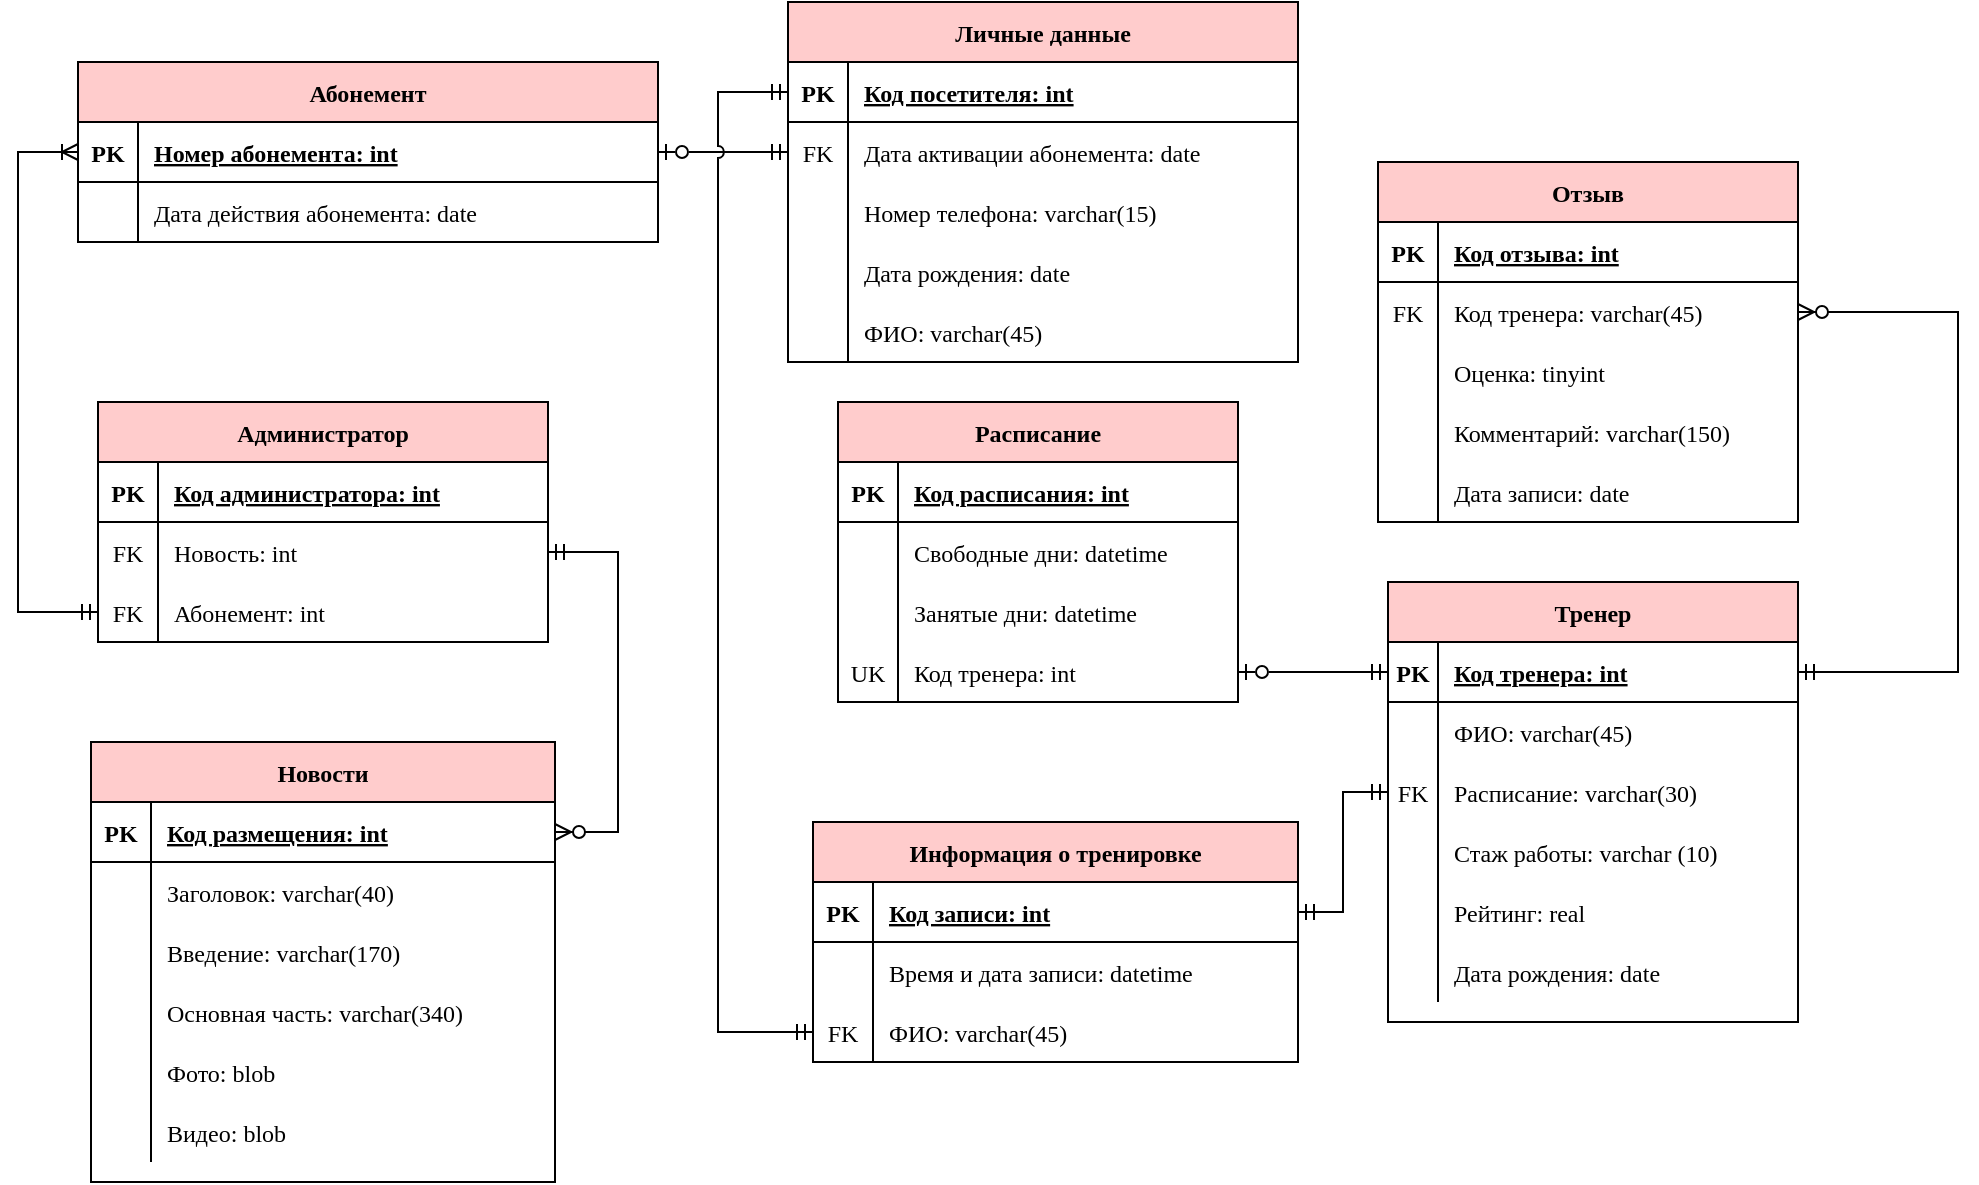 <mxfile version="15.8.6" type="device" pages="2"><diagram id="R2lEEEUBdFMjLlhIrx00" name="Page-1"><mxGraphModel dx="1102" dy="614" grid="1" gridSize="10" guides="1" tooltips="1" connect="1" arrows="1" fold="1" page="1" pageScale="1" pageWidth="850" pageHeight="1100" math="0" shadow="0" extFonts="Permanent Marker^https://fonts.googleapis.com/css?family=Permanent+Marker"><root><mxCell id="0"/><mxCell id="1" parent="0"/><mxCell id="C-vyLk0tnHw3VtMMgP7b-2" value="Личные данные" style="shape=table;startSize=30;container=1;collapsible=1;childLayout=tableLayout;fixedRows=1;rowLines=0;fontStyle=1;align=center;resizeLast=1;fillColor=#FFCCCC;strokeColor=#000000;fontColor=#000000;fontSize=12;fontFamily=Verdana;" parent="1" vertex="1"><mxGeometry x="425" y="30" width="255" height="180" as="geometry"/></mxCell><mxCell id="C-vyLk0tnHw3VtMMgP7b-3" value="" style="shape=partialRectangle;collapsible=0;dropTarget=0;pointerEvents=0;fillColor=none;points=[[0,0.5],[1,0.5]];portConstraint=eastwest;top=0;left=0;right=0;bottom=1;strokeColor=#000000;fontColor=#000000;fontSize=12;fontFamily=Verdana;" parent="C-vyLk0tnHw3VtMMgP7b-2" vertex="1"><mxGeometry y="30" width="255" height="30" as="geometry"/></mxCell><mxCell id="C-vyLk0tnHw3VtMMgP7b-4" value="PK" style="shape=partialRectangle;overflow=hidden;connectable=0;fillColor=none;top=0;left=0;bottom=0;right=0;fontStyle=1;strokeColor=#000000;fontColor=#000000;fontSize=12;fontFamily=Verdana;" parent="C-vyLk0tnHw3VtMMgP7b-3" vertex="1"><mxGeometry width="30" height="30" as="geometry"><mxRectangle width="30" height="30" as="alternateBounds"/></mxGeometry></mxCell><mxCell id="C-vyLk0tnHw3VtMMgP7b-5" value="Код посетителя: int" style="shape=partialRectangle;overflow=hidden;connectable=0;fillColor=none;top=0;left=0;bottom=0;right=0;align=left;spacingLeft=6;fontStyle=5;strokeColor=#000000;fontColor=#000000;fontSize=12;fontFamily=Verdana;" parent="C-vyLk0tnHw3VtMMgP7b-3" vertex="1"><mxGeometry x="30" width="225" height="30" as="geometry"><mxRectangle width="225" height="30" as="alternateBounds"/></mxGeometry></mxCell><mxCell id="C-vyLk0tnHw3VtMMgP7b-6" value="" style="shape=partialRectangle;collapsible=0;dropTarget=0;pointerEvents=0;fillColor=none;points=[[0,0.5],[1,0.5]];portConstraint=eastwest;top=0;left=0;right=0;bottom=0;strokeColor=#000000;fontColor=#000000;fontSize=12;fontFamily=Verdana;" parent="C-vyLk0tnHw3VtMMgP7b-2" vertex="1"><mxGeometry y="60" width="255" height="30" as="geometry"/></mxCell><mxCell id="C-vyLk0tnHw3VtMMgP7b-7" value="FK" style="shape=partialRectangle;overflow=hidden;connectable=0;fillColor=none;top=0;left=0;bottom=0;right=0;strokeColor=#000000;fontColor=#000000;fontSize=12;fontFamily=Verdana;" parent="C-vyLk0tnHw3VtMMgP7b-6" vertex="1"><mxGeometry width="30" height="30" as="geometry"><mxRectangle width="30" height="30" as="alternateBounds"/></mxGeometry></mxCell><mxCell id="C-vyLk0tnHw3VtMMgP7b-8" value="Дата активации абонемента: date" style="shape=partialRectangle;overflow=hidden;connectable=0;fillColor=none;top=0;left=0;bottom=0;right=0;align=left;spacingLeft=6;strokeColor=#000000;fontColor=#000000;fontSize=12;fontFamily=Verdana;" parent="C-vyLk0tnHw3VtMMgP7b-6" vertex="1"><mxGeometry x="30" width="225" height="30" as="geometry"><mxRectangle width="225" height="30" as="alternateBounds"/></mxGeometry></mxCell><mxCell id="C-vyLk0tnHw3VtMMgP7b-9" value="" style="shape=partialRectangle;collapsible=0;dropTarget=0;pointerEvents=0;fillColor=none;points=[[0,0.5],[1,0.5]];portConstraint=eastwest;top=0;left=0;right=0;bottom=0;strokeColor=#000000;fontColor=#000000;fontSize=12;fontFamily=Verdana;" parent="C-vyLk0tnHw3VtMMgP7b-2" vertex="1"><mxGeometry y="90" width="255" height="30" as="geometry"/></mxCell><mxCell id="C-vyLk0tnHw3VtMMgP7b-10" value="" style="shape=partialRectangle;overflow=hidden;connectable=0;fillColor=none;top=0;left=0;bottom=0;right=0;strokeColor=#000000;fontColor=#000000;fontSize=12;fontFamily=Verdana;" parent="C-vyLk0tnHw3VtMMgP7b-9" vertex="1"><mxGeometry width="30" height="30" as="geometry"><mxRectangle width="30" height="30" as="alternateBounds"/></mxGeometry></mxCell><mxCell id="C-vyLk0tnHw3VtMMgP7b-11" value="Номер телефона: varchar(15)" style="shape=partialRectangle;overflow=hidden;connectable=0;fillColor=none;top=0;left=0;bottom=0;right=0;align=left;spacingLeft=6;strokeColor=#000000;fontColor=#000000;fontSize=12;fontFamily=Verdana;" parent="C-vyLk0tnHw3VtMMgP7b-9" vertex="1"><mxGeometry x="30" width="225" height="30" as="geometry"><mxRectangle width="225" height="30" as="alternateBounds"/></mxGeometry></mxCell><mxCell id="m1tosfjRCNkE-whjIjtx-31" value="" style="shape=partialRectangle;collapsible=0;dropTarget=0;pointerEvents=0;fillColor=none;top=0;left=0;bottom=0;right=0;points=[[0,0.5],[1,0.5]];portConstraint=eastwest;strokeColor=#000000;fontColor=#000000;fontSize=12;fontFamily=Verdana;" parent="C-vyLk0tnHw3VtMMgP7b-2" vertex="1"><mxGeometry y="120" width="255" height="30" as="geometry"/></mxCell><mxCell id="m1tosfjRCNkE-whjIjtx-32" value="" style="shape=partialRectangle;connectable=0;fillColor=none;top=0;left=0;bottom=0;right=0;editable=1;overflow=hidden;strokeColor=#000000;fontColor=#000000;fontSize=12;fontFamily=Verdana;" parent="m1tosfjRCNkE-whjIjtx-31" vertex="1"><mxGeometry width="30" height="30" as="geometry"><mxRectangle width="30" height="30" as="alternateBounds"/></mxGeometry></mxCell><mxCell id="m1tosfjRCNkE-whjIjtx-33" value="Дата рождения: date" style="shape=partialRectangle;connectable=0;fillColor=none;top=0;left=0;bottom=0;right=0;align=left;spacingLeft=6;overflow=hidden;strokeColor=#000000;fontColor=#000000;fontSize=12;fontFamily=Verdana;" parent="m1tosfjRCNkE-whjIjtx-31" vertex="1"><mxGeometry x="30" width="225" height="30" as="geometry"><mxRectangle width="225" height="30" as="alternateBounds"/></mxGeometry></mxCell><mxCell id="z0OB9j5Ts20wTmF-OXPl-2" value="" style="shape=partialRectangle;collapsible=0;dropTarget=0;pointerEvents=0;fillColor=none;top=0;left=0;bottom=0;right=0;points=[[0,0.5],[1,0.5]];portConstraint=eastwest;strokeColor=#000000;fontColor=#000000;fontSize=12;fontFamily=Verdana;" parent="C-vyLk0tnHw3VtMMgP7b-2" vertex="1"><mxGeometry y="150" width="255" height="30" as="geometry"/></mxCell><mxCell id="z0OB9j5Ts20wTmF-OXPl-3" value="" style="shape=partialRectangle;connectable=0;fillColor=none;top=0;left=0;bottom=0;right=0;editable=1;overflow=hidden;strokeColor=#000000;fontColor=#000000;fontSize=12;fontFamily=Verdana;" parent="z0OB9j5Ts20wTmF-OXPl-2" vertex="1"><mxGeometry width="30" height="30" as="geometry"><mxRectangle width="30" height="30" as="alternateBounds"/></mxGeometry></mxCell><mxCell id="z0OB9j5Ts20wTmF-OXPl-4" value="ФИО: varchar(45)" style="shape=partialRectangle;connectable=0;fillColor=none;top=0;left=0;bottom=0;right=0;align=left;spacingLeft=6;overflow=hidden;strokeColor=#000000;fontColor=#000000;fontSize=12;fontFamily=Verdana;" parent="z0OB9j5Ts20wTmF-OXPl-2" vertex="1"><mxGeometry x="30" width="225" height="30" as="geometry"><mxRectangle width="225" height="30" as="alternateBounds"/></mxGeometry></mxCell><mxCell id="C-vyLk0tnHw3VtMMgP7b-13" value="Расписание" style="shape=table;startSize=30;container=1;collapsible=1;childLayout=tableLayout;fixedRows=1;rowLines=0;fontStyle=1;align=center;resizeLast=1;fillColor=#FFCCCC;strokeColor=#000000;fontColor=#000000;fontSize=12;fontFamily=Verdana;" parent="1" vertex="1"><mxGeometry x="450" y="230" width="200" height="150" as="geometry"/></mxCell><mxCell id="C-vyLk0tnHw3VtMMgP7b-14" value="" style="shape=partialRectangle;collapsible=0;dropTarget=0;pointerEvents=0;fillColor=none;points=[[0,0.5],[1,0.5]];portConstraint=eastwest;top=0;left=0;right=0;bottom=1;strokeColor=#000000;fontColor=#000000;fontSize=12;fontFamily=Verdana;" parent="C-vyLk0tnHw3VtMMgP7b-13" vertex="1"><mxGeometry y="30" width="200" height="30" as="geometry"/></mxCell><mxCell id="C-vyLk0tnHw3VtMMgP7b-15" value="PK" style="shape=partialRectangle;overflow=hidden;connectable=0;fillColor=none;top=0;left=0;bottom=0;right=0;fontStyle=1;strokeColor=#000000;fontColor=#000000;fontSize=12;fontFamily=Verdana;" parent="C-vyLk0tnHw3VtMMgP7b-14" vertex="1"><mxGeometry width="30" height="30" as="geometry"><mxRectangle width="30" height="30" as="alternateBounds"/></mxGeometry></mxCell><mxCell id="C-vyLk0tnHw3VtMMgP7b-16" value="Код расписания: int" style="shape=partialRectangle;overflow=hidden;connectable=0;fillColor=none;top=0;left=0;bottom=0;right=0;align=left;spacingLeft=6;fontStyle=5;strokeColor=#000000;fontColor=#000000;fontSize=12;fontFamily=Verdana;" parent="C-vyLk0tnHw3VtMMgP7b-14" vertex="1"><mxGeometry x="30" width="170" height="30" as="geometry"><mxRectangle width="170" height="30" as="alternateBounds"/></mxGeometry></mxCell><mxCell id="C-vyLk0tnHw3VtMMgP7b-17" value="" style="shape=partialRectangle;collapsible=0;dropTarget=0;pointerEvents=0;fillColor=none;points=[[0,0.5],[1,0.5]];portConstraint=eastwest;top=0;left=0;right=0;bottom=0;strokeColor=#000000;fontColor=#000000;fontSize=12;fontFamily=Verdana;" parent="C-vyLk0tnHw3VtMMgP7b-13" vertex="1"><mxGeometry y="60" width="200" height="30" as="geometry"/></mxCell><mxCell id="C-vyLk0tnHw3VtMMgP7b-18" value="" style="shape=partialRectangle;overflow=hidden;connectable=0;fillColor=none;top=0;left=0;bottom=0;right=0;strokeColor=#000000;fontColor=#000000;fontSize=12;fontFamily=Verdana;" parent="C-vyLk0tnHw3VtMMgP7b-17" vertex="1"><mxGeometry width="30" height="30" as="geometry"><mxRectangle width="30" height="30" as="alternateBounds"/></mxGeometry></mxCell><mxCell id="C-vyLk0tnHw3VtMMgP7b-19" value="Свободные дни: datetime" style="shape=partialRectangle;overflow=hidden;connectable=0;fillColor=none;top=0;left=0;bottom=0;right=0;align=left;spacingLeft=6;strokeColor=#000000;fontColor=#000000;fontSize=12;fontFamily=Verdana;" parent="C-vyLk0tnHw3VtMMgP7b-17" vertex="1"><mxGeometry x="30" width="170" height="30" as="geometry"><mxRectangle width="170" height="30" as="alternateBounds"/></mxGeometry></mxCell><mxCell id="C-vyLk0tnHw3VtMMgP7b-20" value="" style="shape=partialRectangle;collapsible=0;dropTarget=0;pointerEvents=0;fillColor=none;points=[[0,0.5],[1,0.5]];portConstraint=eastwest;top=0;left=0;right=0;bottom=0;strokeColor=#000000;fontColor=#000000;fontSize=12;fontFamily=Verdana;" parent="C-vyLk0tnHw3VtMMgP7b-13" vertex="1"><mxGeometry y="90" width="200" height="30" as="geometry"/></mxCell><mxCell id="C-vyLk0tnHw3VtMMgP7b-21" value="" style="shape=partialRectangle;overflow=hidden;connectable=0;fillColor=none;top=0;left=0;bottom=0;right=0;strokeColor=#000000;fontColor=#000000;fontSize=12;fontFamily=Verdana;" parent="C-vyLk0tnHw3VtMMgP7b-20" vertex="1"><mxGeometry width="30" height="30" as="geometry"><mxRectangle width="30" height="30" as="alternateBounds"/></mxGeometry></mxCell><mxCell id="C-vyLk0tnHw3VtMMgP7b-22" value="Занятые дни: datetime" style="shape=partialRectangle;overflow=hidden;connectable=0;fillColor=none;top=0;left=0;bottom=0;right=0;align=left;spacingLeft=6;strokeColor=#000000;fontColor=#000000;fontSize=12;fontFamily=Verdana;" parent="C-vyLk0tnHw3VtMMgP7b-20" vertex="1"><mxGeometry x="30" width="170" height="30" as="geometry"><mxRectangle width="170" height="30" as="alternateBounds"/></mxGeometry></mxCell><mxCell id="z0OB9j5Ts20wTmF-OXPl-6" value="" style="shape=partialRectangle;collapsible=0;dropTarget=0;pointerEvents=0;fillColor=none;top=0;left=0;bottom=0;right=0;points=[[0,0.5],[1,0.5]];portConstraint=eastwest;strokeColor=#000000;fontColor=#000000;fontSize=12;fontFamily=Verdana;" parent="C-vyLk0tnHw3VtMMgP7b-13" vertex="1"><mxGeometry y="120" width="200" height="30" as="geometry"/></mxCell><mxCell id="z0OB9j5Ts20wTmF-OXPl-7" value="UK" style="shape=partialRectangle;connectable=0;fillColor=none;top=0;left=0;bottom=0;right=0;editable=1;overflow=hidden;strokeColor=#000000;fontColor=#000000;fontSize=12;fontFamily=Verdana;" parent="z0OB9j5Ts20wTmF-OXPl-6" vertex="1"><mxGeometry width="30" height="30" as="geometry"><mxRectangle width="30" height="30" as="alternateBounds"/></mxGeometry></mxCell><mxCell id="z0OB9j5Ts20wTmF-OXPl-8" value="Код тренера: int" style="shape=partialRectangle;connectable=0;fillColor=none;top=0;left=0;bottom=0;right=0;align=left;spacingLeft=6;overflow=hidden;strokeColor=#000000;fontColor=#000000;fontSize=12;fontFamily=Verdana;" parent="z0OB9j5Ts20wTmF-OXPl-6" vertex="1"><mxGeometry x="30" width="170" height="30" as="geometry"><mxRectangle width="170" height="30" as="alternateBounds"/></mxGeometry></mxCell><mxCell id="C-vyLk0tnHw3VtMMgP7b-23" value="Абонемент" style="shape=table;startSize=30;container=1;collapsible=1;childLayout=tableLayout;fixedRows=1;rowLines=0;fontStyle=1;align=center;resizeLast=1;fillColor=#FFCCCC;strokeColor=#000000;fontColor=#000000;fontSize=12;fontFamily=Verdana;" parent="1" vertex="1"><mxGeometry x="70" y="60" width="290" height="90" as="geometry"/></mxCell><mxCell id="C-vyLk0tnHw3VtMMgP7b-24" value="" style="shape=partialRectangle;collapsible=0;dropTarget=0;pointerEvents=0;fillColor=none;points=[[0,0.5],[1,0.5]];portConstraint=eastwest;top=0;left=0;right=0;bottom=1;strokeColor=#000000;fontColor=#000000;fontSize=12;fontFamily=Verdana;" parent="C-vyLk0tnHw3VtMMgP7b-23" vertex="1"><mxGeometry y="30" width="290" height="30" as="geometry"/></mxCell><mxCell id="C-vyLk0tnHw3VtMMgP7b-25" value="PK" style="shape=partialRectangle;overflow=hidden;connectable=0;fillColor=none;top=0;left=0;bottom=0;right=0;fontStyle=1;strokeColor=#000000;fontColor=#000000;fontSize=12;fontFamily=Verdana;" parent="C-vyLk0tnHw3VtMMgP7b-24" vertex="1"><mxGeometry width="30" height="30" as="geometry"><mxRectangle width="30" height="30" as="alternateBounds"/></mxGeometry></mxCell><mxCell id="C-vyLk0tnHw3VtMMgP7b-26" value="Номер абонемента: int" style="shape=partialRectangle;overflow=hidden;connectable=0;fillColor=none;top=0;left=0;bottom=0;right=0;align=left;spacingLeft=6;fontStyle=5;strokeColor=#000000;fontColor=#000000;fontSize=12;fontFamily=Verdana;" parent="C-vyLk0tnHw3VtMMgP7b-24" vertex="1"><mxGeometry x="30" width="260" height="30" as="geometry"><mxRectangle width="260" height="30" as="alternateBounds"/></mxGeometry></mxCell><mxCell id="m1tosfjRCNkE-whjIjtx-2" value="" style="shape=partialRectangle;collapsible=0;dropTarget=0;pointerEvents=0;fillColor=none;top=0;left=0;bottom=0;right=0;points=[[0,0.5],[1,0.5]];portConstraint=eastwest;strokeColor=#000000;fontColor=#000000;fontSize=12;fontFamily=Verdana;" parent="C-vyLk0tnHw3VtMMgP7b-23" vertex="1"><mxGeometry y="60" width="290" height="30" as="geometry"/></mxCell><mxCell id="m1tosfjRCNkE-whjIjtx-3" value="" style="shape=partialRectangle;connectable=0;fillColor=none;top=0;left=0;bottom=0;right=0;editable=1;overflow=hidden;strokeColor=#000000;fontColor=#000000;fontSize=12;fontFamily=Verdana;" parent="m1tosfjRCNkE-whjIjtx-2" vertex="1"><mxGeometry width="30" height="30" as="geometry"><mxRectangle width="30" height="30" as="alternateBounds"/></mxGeometry></mxCell><mxCell id="m1tosfjRCNkE-whjIjtx-4" value="Дата действия абонемента: date" style="shape=partialRectangle;connectable=0;fillColor=none;top=0;left=0;bottom=0;right=0;align=left;spacingLeft=6;overflow=hidden;strokeColor=#000000;fontColor=#000000;fontSize=12;fontFamily=Verdana;" parent="m1tosfjRCNkE-whjIjtx-2" vertex="1"><mxGeometry x="30" width="260" height="30" as="geometry"><mxRectangle width="260" height="30" as="alternateBounds"/></mxGeometry></mxCell><mxCell id="m1tosfjRCNkE-whjIjtx-34" value="" style="edgeStyle=entityRelationEdgeStyle;fontSize=12;html=1;endArrow=ERmandOne;startArrow=ERzeroToOne;exitX=1;exitY=0.5;exitDx=0;exitDy=0;entryX=0;entryY=0.5;entryDx=0;entryDy=0;strokeColor=#000000;fontColor=#000000;startFill=0;fontFamily=Verdana;" parent="1" source="C-vyLk0tnHw3VtMMgP7b-24" target="C-vyLk0tnHw3VtMMgP7b-6" edge="1"><mxGeometry width="100" height="100" relative="1" as="geometry"><mxPoint x="370" y="370" as="sourcePoint"/><mxPoint x="470" y="270" as="targetPoint"/></mxGeometry></mxCell><mxCell id="m1tosfjRCNkE-whjIjtx-36" value="Тренер" style="shape=table;startSize=30;container=1;collapsible=1;childLayout=tableLayout;fixedRows=1;rowLines=0;fontStyle=1;align=center;resizeLast=1;fillColor=#FFCCCC;strokeColor=#000000;fontColor=#000000;fontSize=12;fontFamily=Verdana;" parent="1" vertex="1"><mxGeometry x="725" y="320" width="205" height="220" as="geometry"/></mxCell><mxCell id="m1tosfjRCNkE-whjIjtx-37" value="" style="shape=partialRectangle;collapsible=0;dropTarget=0;pointerEvents=0;fillColor=none;top=0;left=0;bottom=1;right=0;points=[[0,0.5],[1,0.5]];portConstraint=eastwest;strokeColor=#000000;fontColor=#000000;fontSize=12;fontFamily=Verdana;" parent="m1tosfjRCNkE-whjIjtx-36" vertex="1"><mxGeometry y="30" width="205" height="30" as="geometry"/></mxCell><mxCell id="m1tosfjRCNkE-whjIjtx-38" value="PK" style="shape=partialRectangle;connectable=0;fillColor=none;top=0;left=0;bottom=0;right=0;fontStyle=1;overflow=hidden;strokeColor=#000000;fontColor=#000000;fontSize=12;fontFamily=Verdana;" parent="m1tosfjRCNkE-whjIjtx-37" vertex="1"><mxGeometry width="25" height="30" as="geometry"><mxRectangle width="25" height="30" as="alternateBounds"/></mxGeometry></mxCell><mxCell id="m1tosfjRCNkE-whjIjtx-39" value="Код тренера: int" style="shape=partialRectangle;connectable=0;fillColor=none;top=0;left=0;bottom=0;right=0;align=left;spacingLeft=6;fontStyle=5;overflow=hidden;strokeColor=#000000;fontColor=#000000;fontSize=12;fontFamily=Verdana;" parent="m1tosfjRCNkE-whjIjtx-37" vertex="1"><mxGeometry x="25" width="180" height="30" as="geometry"><mxRectangle width="180" height="30" as="alternateBounds"/></mxGeometry></mxCell><mxCell id="m1tosfjRCNkE-whjIjtx-40" value="" style="shape=partialRectangle;collapsible=0;dropTarget=0;pointerEvents=0;fillColor=none;top=0;left=0;bottom=0;right=0;points=[[0,0.5],[1,0.5]];portConstraint=eastwest;strokeColor=#000000;fontColor=#000000;fontSize=12;fontFamily=Verdana;" parent="m1tosfjRCNkE-whjIjtx-36" vertex="1"><mxGeometry y="60" width="205" height="30" as="geometry"/></mxCell><mxCell id="m1tosfjRCNkE-whjIjtx-41" value="" style="shape=partialRectangle;connectable=0;fillColor=none;top=0;left=0;bottom=0;right=0;editable=1;overflow=hidden;strokeColor=#000000;fontColor=#000000;fontSize=12;fontFamily=Verdana;" parent="m1tosfjRCNkE-whjIjtx-40" vertex="1"><mxGeometry width="25" height="30" as="geometry"><mxRectangle width="25" height="30" as="alternateBounds"/></mxGeometry></mxCell><mxCell id="m1tosfjRCNkE-whjIjtx-42" value="ФИО: varchar(45)" style="shape=partialRectangle;connectable=0;fillColor=none;top=0;left=0;bottom=0;right=0;align=left;spacingLeft=6;overflow=hidden;strokeColor=#000000;fontColor=#000000;fontSize=12;fontFamily=Verdana;" parent="m1tosfjRCNkE-whjIjtx-40" vertex="1"><mxGeometry x="25" width="180" height="30" as="geometry"><mxRectangle width="180" height="30" as="alternateBounds"/></mxGeometry></mxCell><mxCell id="m1tosfjRCNkE-whjIjtx-43" value="" style="shape=partialRectangle;collapsible=0;dropTarget=0;pointerEvents=0;fillColor=none;top=0;left=0;bottom=0;right=0;points=[[0,0.5],[1,0.5]];portConstraint=eastwest;strokeColor=#000000;fontColor=#000000;fontSize=12;fontFamily=Verdana;" parent="m1tosfjRCNkE-whjIjtx-36" vertex="1"><mxGeometry y="90" width="205" height="30" as="geometry"/></mxCell><mxCell id="m1tosfjRCNkE-whjIjtx-44" value="FK" style="shape=partialRectangle;connectable=0;fillColor=none;top=0;left=0;bottom=0;right=0;editable=1;overflow=hidden;strokeColor=#000000;fontColor=#000000;fontSize=12;fontFamily=Verdana;" parent="m1tosfjRCNkE-whjIjtx-43" vertex="1"><mxGeometry width="25" height="30" as="geometry"><mxRectangle width="25" height="30" as="alternateBounds"/></mxGeometry></mxCell><mxCell id="m1tosfjRCNkE-whjIjtx-45" value="Расписание: varchar(30)" style="shape=partialRectangle;connectable=0;fillColor=none;top=0;left=0;bottom=0;right=0;align=left;spacingLeft=6;overflow=hidden;strokeColor=#000000;fontColor=#000000;fontSize=12;fontFamily=Verdana;" parent="m1tosfjRCNkE-whjIjtx-43" vertex="1"><mxGeometry x="25" width="180" height="30" as="geometry"><mxRectangle width="180" height="30" as="alternateBounds"/></mxGeometry></mxCell><mxCell id="m1tosfjRCNkE-whjIjtx-93" value="" style="shape=partialRectangle;collapsible=0;dropTarget=0;pointerEvents=0;fillColor=none;top=0;left=0;bottom=0;right=0;points=[[0,0.5],[1,0.5]];portConstraint=eastwest;strokeColor=#000000;fontColor=#000000;fontSize=12;fontFamily=Verdana;" parent="m1tosfjRCNkE-whjIjtx-36" vertex="1"><mxGeometry y="120" width="205" height="30" as="geometry"/></mxCell><mxCell id="m1tosfjRCNkE-whjIjtx-94" value="" style="shape=partialRectangle;connectable=0;fillColor=none;top=0;left=0;bottom=0;right=0;editable=1;overflow=hidden;strokeColor=#000000;fontColor=#000000;fontSize=12;fontFamily=Verdana;" parent="m1tosfjRCNkE-whjIjtx-93" vertex="1"><mxGeometry width="25" height="30" as="geometry"><mxRectangle width="25" height="30" as="alternateBounds"/></mxGeometry></mxCell><mxCell id="m1tosfjRCNkE-whjIjtx-95" value="Стаж работы: varchar (10)" style="shape=partialRectangle;connectable=0;fillColor=none;top=0;left=0;bottom=0;right=0;align=left;spacingLeft=6;overflow=hidden;strokeColor=#000000;fontColor=#000000;fontSize=12;fontFamily=Verdana;" parent="m1tosfjRCNkE-whjIjtx-93" vertex="1"><mxGeometry x="25" width="180" height="30" as="geometry"><mxRectangle width="180" height="30" as="alternateBounds"/></mxGeometry></mxCell><mxCell id="m1tosfjRCNkE-whjIjtx-101" value="" style="shape=partialRectangle;collapsible=0;dropTarget=0;pointerEvents=0;fillColor=none;top=0;left=0;bottom=0;right=0;points=[[0,0.5],[1,0.5]];portConstraint=eastwest;strokeColor=#000000;fontColor=#000000;fontSize=12;fontFamily=Verdana;" parent="m1tosfjRCNkE-whjIjtx-36" vertex="1"><mxGeometry y="150" width="205" height="30" as="geometry"/></mxCell><mxCell id="m1tosfjRCNkE-whjIjtx-102" value="" style="shape=partialRectangle;connectable=0;fillColor=none;top=0;left=0;bottom=0;right=0;editable=1;overflow=hidden;strokeColor=#000000;fontColor=#000000;fontSize=12;fontFamily=Verdana;" parent="m1tosfjRCNkE-whjIjtx-101" vertex="1"><mxGeometry width="25" height="30" as="geometry"><mxRectangle width="25" height="30" as="alternateBounds"/></mxGeometry></mxCell><mxCell id="m1tosfjRCNkE-whjIjtx-103" value="Рейтинг: real" style="shape=partialRectangle;connectable=0;fillColor=none;top=0;left=0;bottom=0;right=0;align=left;spacingLeft=6;overflow=hidden;strokeColor=#000000;fontColor=#000000;fontSize=12;fontFamily=Verdana;" parent="m1tosfjRCNkE-whjIjtx-101" vertex="1"><mxGeometry x="25" width="180" height="30" as="geometry"><mxRectangle width="180" height="30" as="alternateBounds"/></mxGeometry></mxCell><mxCell id="z0OB9j5Ts20wTmF-OXPl-14" value="" style="shape=partialRectangle;collapsible=0;dropTarget=0;pointerEvents=0;fillColor=none;top=0;left=0;bottom=0;right=0;points=[[0,0.5],[1,0.5]];portConstraint=eastwest;strokeColor=#000000;fontColor=#000000;fontSize=12;fontFamily=Verdana;" parent="m1tosfjRCNkE-whjIjtx-36" vertex="1"><mxGeometry y="180" width="205" height="30" as="geometry"/></mxCell><mxCell id="z0OB9j5Ts20wTmF-OXPl-15" value="" style="shape=partialRectangle;connectable=0;fillColor=none;top=0;left=0;bottom=0;right=0;editable=1;overflow=hidden;strokeColor=#000000;fontColor=#000000;fontSize=12;fontFamily=Verdana;" parent="z0OB9j5Ts20wTmF-OXPl-14" vertex="1"><mxGeometry width="25" height="30" as="geometry"><mxRectangle width="25" height="30" as="alternateBounds"/></mxGeometry></mxCell><mxCell id="z0OB9j5Ts20wTmF-OXPl-16" value="Дата рождения: date" style="shape=partialRectangle;connectable=0;fillColor=none;top=0;left=0;bottom=0;right=0;align=left;spacingLeft=6;overflow=hidden;strokeColor=#000000;fontColor=#000000;fontSize=12;fontFamily=Verdana;" parent="z0OB9j5Ts20wTmF-OXPl-14" vertex="1"><mxGeometry x="25" width="180" height="30" as="geometry"><mxRectangle width="180" height="30" as="alternateBounds"/></mxGeometry></mxCell><mxCell id="m1tosfjRCNkE-whjIjtx-54" value="" style="edgeStyle=entityRelationEdgeStyle;fontSize=12;html=1;endArrow=ERzeroToOne;startArrow=ERmandOne;exitX=0;exitY=0.5;exitDx=0;exitDy=0;entryX=1;entryY=0.5;entryDx=0;entryDy=0;jumpStyle=sharp;strokeColor=#000000;fontColor=#000000;endFill=0;fontFamily=Verdana;" parent="1" source="m1tosfjRCNkE-whjIjtx-37" target="z0OB9j5Ts20wTmF-OXPl-6" edge="1"><mxGeometry width="100" height="100" relative="1" as="geometry"><mxPoint x="370" y="430" as="sourcePoint"/><mxPoint x="470" y="330" as="targetPoint"/></mxGeometry></mxCell><mxCell id="m1tosfjRCNkE-whjIjtx-55" value="Отзыв" style="shape=table;startSize=30;container=1;collapsible=1;childLayout=tableLayout;fixedRows=1;rowLines=0;fontStyle=1;align=center;resizeLast=1;fillColor=#FFCCCC;strokeColor=#000000;fontColor=#000000;fontSize=12;fontFamily=Verdana;" parent="1" vertex="1"><mxGeometry x="720" y="110" width="210" height="180" as="geometry"/></mxCell><mxCell id="m1tosfjRCNkE-whjIjtx-56" value="" style="shape=partialRectangle;collapsible=0;dropTarget=0;pointerEvents=0;fillColor=none;top=0;left=0;bottom=1;right=0;points=[[0,0.5],[1,0.5]];portConstraint=eastwest;strokeColor=#000000;fontColor=#000000;fontSize=12;fontFamily=Verdana;" parent="m1tosfjRCNkE-whjIjtx-55" vertex="1"><mxGeometry y="30" width="210" height="30" as="geometry"/></mxCell><mxCell id="m1tosfjRCNkE-whjIjtx-57" value="PK" style="shape=partialRectangle;connectable=0;fillColor=none;top=0;left=0;bottom=0;right=0;fontStyle=1;overflow=hidden;strokeColor=#000000;fontColor=#000000;fontSize=12;fontFamily=Verdana;" parent="m1tosfjRCNkE-whjIjtx-56" vertex="1"><mxGeometry width="30" height="30" as="geometry"><mxRectangle width="30" height="30" as="alternateBounds"/></mxGeometry></mxCell><mxCell id="m1tosfjRCNkE-whjIjtx-58" value="Код отзыва: int" style="shape=partialRectangle;connectable=0;fillColor=none;top=0;left=0;bottom=0;right=0;align=left;spacingLeft=6;fontStyle=5;overflow=hidden;strokeColor=#000000;fontColor=#000000;fontSize=12;fontFamily=Verdana;" parent="m1tosfjRCNkE-whjIjtx-56" vertex="1"><mxGeometry x="30" width="180" height="30" as="geometry"><mxRectangle width="180" height="30" as="alternateBounds"/></mxGeometry></mxCell><mxCell id="m1tosfjRCNkE-whjIjtx-62" value="" style="shape=partialRectangle;collapsible=0;dropTarget=0;pointerEvents=0;fillColor=none;top=0;left=0;bottom=0;right=0;points=[[0,0.5],[1,0.5]];portConstraint=eastwest;strokeColor=#000000;fontColor=#000000;fontSize=12;fontFamily=Verdana;" parent="m1tosfjRCNkE-whjIjtx-55" vertex="1"><mxGeometry y="60" width="210" height="30" as="geometry"/></mxCell><mxCell id="m1tosfjRCNkE-whjIjtx-63" value="FK" style="shape=partialRectangle;connectable=0;fillColor=none;top=0;left=0;bottom=0;right=0;editable=1;overflow=hidden;strokeColor=#000000;fontColor=#000000;fontSize=12;fontFamily=Verdana;" parent="m1tosfjRCNkE-whjIjtx-62" vertex="1"><mxGeometry width="30" height="30" as="geometry"><mxRectangle width="30" height="30" as="alternateBounds"/></mxGeometry></mxCell><mxCell id="m1tosfjRCNkE-whjIjtx-64" value="Код тренера: varchar(45)" style="shape=partialRectangle;connectable=0;fillColor=none;top=0;left=0;bottom=0;right=0;align=left;spacingLeft=6;overflow=hidden;strokeColor=#000000;fontColor=#000000;fontSize=12;fontFamily=Verdana;" parent="m1tosfjRCNkE-whjIjtx-62" vertex="1"><mxGeometry x="30" width="180" height="30" as="geometry"><mxRectangle width="180" height="30" as="alternateBounds"/></mxGeometry></mxCell><mxCell id="m1tosfjRCNkE-whjIjtx-65" value="" style="shape=partialRectangle;collapsible=0;dropTarget=0;pointerEvents=0;fillColor=none;top=0;left=0;bottom=0;right=0;points=[[0,0.5],[1,0.5]];portConstraint=eastwest;strokeColor=#000000;fontColor=#000000;fontSize=12;fontFamily=Verdana;" parent="m1tosfjRCNkE-whjIjtx-55" vertex="1"><mxGeometry y="90" width="210" height="30" as="geometry"/></mxCell><mxCell id="m1tosfjRCNkE-whjIjtx-66" value="" style="shape=partialRectangle;connectable=0;fillColor=none;top=0;left=0;bottom=0;right=0;editable=1;overflow=hidden;strokeColor=#000000;fontColor=#000000;fontSize=12;fontFamily=Verdana;" parent="m1tosfjRCNkE-whjIjtx-65" vertex="1"><mxGeometry width="30" height="30" as="geometry"><mxRectangle width="30" height="30" as="alternateBounds"/></mxGeometry></mxCell><mxCell id="m1tosfjRCNkE-whjIjtx-67" value="Оценка: tinyint" style="shape=partialRectangle;connectable=0;fillColor=none;top=0;left=0;bottom=0;right=0;align=left;spacingLeft=6;overflow=hidden;strokeColor=#000000;fontColor=#000000;fontSize=12;fontFamily=Verdana;" parent="m1tosfjRCNkE-whjIjtx-65" vertex="1"><mxGeometry x="30" width="180" height="30" as="geometry"><mxRectangle width="180" height="30" as="alternateBounds"/></mxGeometry></mxCell><mxCell id="m1tosfjRCNkE-whjIjtx-84" value="" style="shape=partialRectangle;collapsible=0;dropTarget=0;pointerEvents=0;fillColor=none;top=0;left=0;bottom=0;right=0;points=[[0,0.5],[1,0.5]];portConstraint=eastwest;strokeColor=#000000;fontColor=#000000;fontSize=12;fontFamily=Verdana;" parent="m1tosfjRCNkE-whjIjtx-55" vertex="1"><mxGeometry y="120" width="210" height="30" as="geometry"/></mxCell><mxCell id="m1tosfjRCNkE-whjIjtx-85" value="" style="shape=partialRectangle;connectable=0;fillColor=none;top=0;left=0;bottom=0;right=0;editable=1;overflow=hidden;strokeColor=#000000;fontColor=#000000;fontSize=12;fontFamily=Verdana;" parent="m1tosfjRCNkE-whjIjtx-84" vertex="1"><mxGeometry width="30" height="30" as="geometry"><mxRectangle width="30" height="30" as="alternateBounds"/></mxGeometry></mxCell><mxCell id="m1tosfjRCNkE-whjIjtx-86" value="Комментарий: varchar(150)" style="shape=partialRectangle;connectable=0;fillColor=none;top=0;left=0;bottom=0;right=0;align=left;spacingLeft=6;overflow=hidden;strokeColor=#000000;fontColor=#000000;fontSize=12;fontFamily=Verdana;" parent="m1tosfjRCNkE-whjIjtx-84" vertex="1"><mxGeometry x="30" width="180" height="30" as="geometry"><mxRectangle width="180" height="30" as="alternateBounds"/></mxGeometry></mxCell><mxCell id="z0OB9j5Ts20wTmF-OXPl-10" value="" style="shape=partialRectangle;collapsible=0;dropTarget=0;pointerEvents=0;fillColor=none;top=0;left=0;bottom=0;right=0;points=[[0,0.5],[1,0.5]];portConstraint=eastwest;strokeColor=#000000;fontColor=#000000;fontSize=12;fontFamily=Verdana;" parent="m1tosfjRCNkE-whjIjtx-55" vertex="1"><mxGeometry y="150" width="210" height="30" as="geometry"/></mxCell><mxCell id="z0OB9j5Ts20wTmF-OXPl-11" value="" style="shape=partialRectangle;connectable=0;fillColor=none;top=0;left=0;bottom=0;right=0;editable=1;overflow=hidden;strokeColor=#000000;fontColor=#000000;fontSize=12;fontFamily=Verdana;" parent="z0OB9j5Ts20wTmF-OXPl-10" vertex="1"><mxGeometry width="30" height="30" as="geometry"><mxRectangle width="30" height="30" as="alternateBounds"/></mxGeometry></mxCell><mxCell id="z0OB9j5Ts20wTmF-OXPl-12" value="Дата записи: date" style="shape=partialRectangle;connectable=0;fillColor=none;top=0;left=0;bottom=0;right=0;align=left;spacingLeft=6;overflow=hidden;strokeColor=#000000;fontColor=#000000;fontSize=12;fontFamily=Verdana;" parent="z0OB9j5Ts20wTmF-OXPl-10" vertex="1"><mxGeometry x="30" width="180" height="30" as="geometry"><mxRectangle width="180" height="30" as="alternateBounds"/></mxGeometry></mxCell><mxCell id="m1tosfjRCNkE-whjIjtx-70" value="Новости" style="shape=table;startSize=30;container=1;collapsible=1;childLayout=tableLayout;fixedRows=1;rowLines=0;fontStyle=1;align=center;resizeLast=1;fillColor=#FFCCCC;strokeColor=#000000;fontColor=#000000;fontSize=12;fontFamily=Verdana;" parent="1" vertex="1"><mxGeometry x="76.5" y="400" width="232" height="220" as="geometry"/></mxCell><mxCell id="m1tosfjRCNkE-whjIjtx-71" value="" style="shape=partialRectangle;collapsible=0;dropTarget=0;pointerEvents=0;fillColor=none;top=0;left=0;bottom=1;right=0;points=[[0,0.5],[1,0.5]];portConstraint=eastwest;strokeColor=#000000;fontColor=#000000;fontSize=12;fontFamily=Verdana;" parent="m1tosfjRCNkE-whjIjtx-70" vertex="1"><mxGeometry y="30" width="232" height="30" as="geometry"/></mxCell><mxCell id="m1tosfjRCNkE-whjIjtx-72" value="PK" style="shape=partialRectangle;connectable=0;fillColor=none;top=0;left=0;bottom=0;right=0;fontStyle=1;overflow=hidden;strokeColor=#000000;fontColor=#000000;fontSize=12;fontFamily=Verdana;" parent="m1tosfjRCNkE-whjIjtx-71" vertex="1"><mxGeometry width="30" height="30" as="geometry"><mxRectangle width="30" height="30" as="alternateBounds"/></mxGeometry></mxCell><mxCell id="m1tosfjRCNkE-whjIjtx-73" value="Код размещения: int" style="shape=partialRectangle;connectable=0;fillColor=none;top=0;left=0;bottom=0;right=0;align=left;spacingLeft=6;fontStyle=5;overflow=hidden;strokeColor=#000000;fontColor=#000000;fontSize=12;fontFamily=Verdana;" parent="m1tosfjRCNkE-whjIjtx-71" vertex="1"><mxGeometry x="30" width="202" height="30" as="geometry"><mxRectangle width="202" height="30" as="alternateBounds"/></mxGeometry></mxCell><mxCell id="m1tosfjRCNkE-whjIjtx-74" value="" style="shape=partialRectangle;collapsible=0;dropTarget=0;pointerEvents=0;fillColor=none;top=0;left=0;bottom=0;right=0;points=[[0,0.5],[1,0.5]];portConstraint=eastwest;strokeColor=#000000;fontColor=#000000;fontSize=12;fontFamily=Verdana;" parent="m1tosfjRCNkE-whjIjtx-70" vertex="1"><mxGeometry y="60" width="232" height="30" as="geometry"/></mxCell><mxCell id="m1tosfjRCNkE-whjIjtx-75" value="" style="shape=partialRectangle;connectable=0;fillColor=none;top=0;left=0;bottom=0;right=0;editable=1;overflow=hidden;strokeColor=#000000;fontColor=#000000;fontSize=12;fontFamily=Verdana;" parent="m1tosfjRCNkE-whjIjtx-74" vertex="1"><mxGeometry width="30" height="30" as="geometry"><mxRectangle width="30" height="30" as="alternateBounds"/></mxGeometry></mxCell><mxCell id="m1tosfjRCNkE-whjIjtx-76" value="Заголовок: varchar(40)" style="shape=partialRectangle;connectable=0;fillColor=none;top=0;left=0;bottom=0;right=0;align=left;spacingLeft=6;overflow=hidden;strokeColor=#000000;fontColor=#000000;fontSize=12;fontFamily=Verdana;" parent="m1tosfjRCNkE-whjIjtx-74" vertex="1"><mxGeometry x="30" width="202" height="30" as="geometry"><mxRectangle width="202" height="30" as="alternateBounds"/></mxGeometry></mxCell><mxCell id="m1tosfjRCNkE-whjIjtx-77" value="" style="shape=partialRectangle;collapsible=0;dropTarget=0;pointerEvents=0;fillColor=none;top=0;left=0;bottom=0;right=0;points=[[0,0.5],[1,0.5]];portConstraint=eastwest;strokeColor=#000000;fontColor=#000000;fontSize=12;fontFamily=Verdana;" parent="m1tosfjRCNkE-whjIjtx-70" vertex="1"><mxGeometry y="90" width="232" height="30" as="geometry"/></mxCell><mxCell id="m1tosfjRCNkE-whjIjtx-78" value="" style="shape=partialRectangle;connectable=0;fillColor=none;top=0;left=0;bottom=0;right=0;editable=1;overflow=hidden;strokeColor=#000000;fontColor=#000000;fontSize=12;fontFamily=Verdana;" parent="m1tosfjRCNkE-whjIjtx-77" vertex="1"><mxGeometry width="30" height="30" as="geometry"><mxRectangle width="30" height="30" as="alternateBounds"/></mxGeometry></mxCell><mxCell id="m1tosfjRCNkE-whjIjtx-79" value="Введение: varchar(170)" style="shape=partialRectangle;connectable=0;fillColor=none;top=0;left=0;bottom=0;right=0;align=left;spacingLeft=6;overflow=hidden;strokeColor=#000000;fontColor=#000000;fontSize=12;fontFamily=Verdana;" parent="m1tosfjRCNkE-whjIjtx-77" vertex="1"><mxGeometry x="30" width="202" height="30" as="geometry"><mxRectangle width="202" height="30" as="alternateBounds"/></mxGeometry></mxCell><mxCell id="CDHiTofb4SbWBaKw362Y-6" value="" style="shape=partialRectangle;collapsible=0;dropTarget=0;pointerEvents=0;fillColor=none;top=0;left=0;bottom=0;right=0;points=[[0,0.5],[1,0.5]];portConstraint=eastwest;fontSize=12;fontFamily=Verdana;" parent="m1tosfjRCNkE-whjIjtx-70" vertex="1"><mxGeometry y="120" width="232" height="30" as="geometry"/></mxCell><mxCell id="CDHiTofb4SbWBaKw362Y-7" value="" style="shape=partialRectangle;connectable=0;fillColor=none;top=0;left=0;bottom=0;right=0;editable=1;overflow=hidden;fontSize=12;fontFamily=Verdana;" parent="CDHiTofb4SbWBaKw362Y-6" vertex="1"><mxGeometry width="30" height="30" as="geometry"><mxRectangle width="30" height="30" as="alternateBounds"/></mxGeometry></mxCell><mxCell id="CDHiTofb4SbWBaKw362Y-8" value="Основная часть: varchar(340)" style="shape=partialRectangle;connectable=0;fillColor=none;top=0;left=0;bottom=0;right=0;align=left;spacingLeft=6;overflow=hidden;fontSize=12;fontFamily=Verdana;" parent="CDHiTofb4SbWBaKw362Y-6" vertex="1"><mxGeometry x="30" width="202" height="30" as="geometry"><mxRectangle width="202" height="30" as="alternateBounds"/></mxGeometry></mxCell><mxCell id="m1tosfjRCNkE-whjIjtx-105" value="" style="shape=partialRectangle;collapsible=0;dropTarget=0;pointerEvents=0;fillColor=none;top=0;left=0;bottom=0;right=0;points=[[0,0.5],[1,0.5]];portConstraint=eastwest;strokeColor=#000000;fontColor=#000000;fontSize=12;fontFamily=Verdana;" parent="m1tosfjRCNkE-whjIjtx-70" vertex="1"><mxGeometry y="150" width="232" height="30" as="geometry"/></mxCell><mxCell id="m1tosfjRCNkE-whjIjtx-106" value="" style="shape=partialRectangle;connectable=0;fillColor=none;top=0;left=0;bottom=0;right=0;editable=1;overflow=hidden;strokeColor=#000000;fontColor=#000000;fontSize=12;fontFamily=Verdana;" parent="m1tosfjRCNkE-whjIjtx-105" vertex="1"><mxGeometry width="30" height="30" as="geometry"><mxRectangle width="30" height="30" as="alternateBounds"/></mxGeometry></mxCell><mxCell id="m1tosfjRCNkE-whjIjtx-107" value="Фото: blob" style="shape=partialRectangle;connectable=0;fillColor=none;top=0;left=0;bottom=0;right=0;align=left;spacingLeft=6;overflow=hidden;strokeColor=#000000;fontColor=#000000;fontSize=12;fontFamily=Verdana;" parent="m1tosfjRCNkE-whjIjtx-105" vertex="1"><mxGeometry x="30" width="202" height="30" as="geometry"><mxRectangle width="202" height="30" as="alternateBounds"/></mxGeometry></mxCell><mxCell id="CDHiTofb4SbWBaKw362Y-2" value="" style="shape=partialRectangle;collapsible=0;dropTarget=0;pointerEvents=0;fillColor=none;top=0;left=0;bottom=0;right=0;points=[[0,0.5],[1,0.5]];portConstraint=eastwest;fontSize=12;fontFamily=Verdana;" parent="m1tosfjRCNkE-whjIjtx-70" vertex="1"><mxGeometry y="180" width="232" height="30" as="geometry"/></mxCell><mxCell id="CDHiTofb4SbWBaKw362Y-3" value="" style="shape=partialRectangle;connectable=0;fillColor=none;top=0;left=0;bottom=0;right=0;editable=1;overflow=hidden;fontSize=12;fontFamily=Verdana;" parent="CDHiTofb4SbWBaKw362Y-2" vertex="1"><mxGeometry width="30" height="30" as="geometry"><mxRectangle width="30" height="30" as="alternateBounds"/></mxGeometry></mxCell><mxCell id="CDHiTofb4SbWBaKw362Y-4" value="Видео: blob" style="shape=partialRectangle;connectable=0;fillColor=none;top=0;left=0;bottom=0;right=0;align=left;spacingLeft=6;overflow=hidden;fontSize=12;fontFamily=Verdana;" parent="CDHiTofb4SbWBaKw362Y-2" vertex="1"><mxGeometry x="30" width="202" height="30" as="geometry"><mxRectangle width="202" height="30" as="alternateBounds"/></mxGeometry></mxCell><mxCell id="RjlvpiFln3S95zQfy1D4-6" value="" style="edgeStyle=orthogonalEdgeStyle;fontSize=12;html=1;endArrow=ERmandOne;startArrow=ERmandOne;rounded=0;strokeColor=#000000;fontColor=#000000;fillColor=#f8cecc;exitX=0;exitY=0.5;exitDx=0;exitDy=0;entryX=1;entryY=0.5;entryDx=0;entryDy=0;elbow=vertical;fontFamily=Verdana;" parent="1" source="m1tosfjRCNkE-whjIjtx-43" target="CDHiTofb4SbWBaKw362Y-10" edge="1"><mxGeometry width="100" height="100" relative="1" as="geometry"><mxPoint x="460" y="420" as="sourcePoint"/><mxPoint x="560" y="320" as="targetPoint"/></mxGeometry></mxCell><mxCell id="CDHiTofb4SbWBaKw362Y-9" value="Информация о тренировке" style="shape=table;startSize=30;container=1;collapsible=1;childLayout=tableLayout;fixedRows=1;rowLines=0;fontStyle=1;align=center;resizeLast=1;fillColor=#FFCCCC;strokeColor=#000000;fontColor=#000000;fontSize=12;fontFamily=Verdana;" parent="1" vertex="1"><mxGeometry x="437.5" y="440" width="242.5" height="120" as="geometry"/></mxCell><mxCell id="CDHiTofb4SbWBaKw362Y-10" value="" style="shape=partialRectangle;collapsible=0;dropTarget=0;pointerEvents=0;fillColor=none;points=[[0,0.5],[1,0.5]];portConstraint=eastwest;top=0;left=0;right=0;bottom=1;strokeColor=#000000;fontColor=#000000;fontSize=12;fontFamily=Verdana;" parent="CDHiTofb4SbWBaKw362Y-9" vertex="1"><mxGeometry y="30" width="242.5" height="30" as="geometry"/></mxCell><mxCell id="CDHiTofb4SbWBaKw362Y-11" value="PK" style="shape=partialRectangle;overflow=hidden;connectable=0;fillColor=none;top=0;left=0;bottom=0;right=0;fontStyle=1;strokeColor=#000000;fontColor=#000000;fontSize=12;fontFamily=Verdana;" parent="CDHiTofb4SbWBaKw362Y-10" vertex="1"><mxGeometry width="30" height="30" as="geometry"><mxRectangle width="30" height="30" as="alternateBounds"/></mxGeometry></mxCell><mxCell id="CDHiTofb4SbWBaKw362Y-12" value="Код записи: int" style="shape=partialRectangle;overflow=hidden;connectable=0;fillColor=none;top=0;left=0;bottom=0;right=0;align=left;spacingLeft=6;fontStyle=5;strokeColor=#000000;fontColor=#000000;fontSize=12;fontFamily=Verdana;" parent="CDHiTofb4SbWBaKw362Y-10" vertex="1"><mxGeometry x="30" width="212.5" height="30" as="geometry"><mxRectangle width="212.5" height="30" as="alternateBounds"/></mxGeometry></mxCell><mxCell id="CDHiTofb4SbWBaKw362Y-22" value="" style="shape=partialRectangle;collapsible=0;dropTarget=0;pointerEvents=0;fillColor=none;top=0;left=0;bottom=0;right=0;points=[[0,0.5],[1,0.5]];portConstraint=eastwest;strokeColor=#000000;fontColor=#000000;fontSize=12;fontFamily=Verdana;" parent="CDHiTofb4SbWBaKw362Y-9" vertex="1"><mxGeometry y="60" width="242.5" height="30" as="geometry"/></mxCell><mxCell id="CDHiTofb4SbWBaKw362Y-23" value="" style="shape=partialRectangle;connectable=0;fillColor=none;top=0;left=0;bottom=0;right=0;editable=1;overflow=hidden;strokeColor=#000000;fontColor=#000000;fontSize=12;fontFamily=Verdana;" parent="CDHiTofb4SbWBaKw362Y-22" vertex="1"><mxGeometry width="30" height="30" as="geometry"><mxRectangle width="30" height="30" as="alternateBounds"/></mxGeometry></mxCell><mxCell id="CDHiTofb4SbWBaKw362Y-24" value="Время и дата записи: datetime" style="shape=partialRectangle;connectable=0;fillColor=none;top=0;left=0;bottom=0;right=0;align=left;spacingLeft=6;overflow=hidden;strokeColor=#000000;fontColor=#000000;fontSize=12;fontFamily=Verdana;" parent="CDHiTofb4SbWBaKw362Y-22" vertex="1"><mxGeometry x="30" width="212.5" height="30" as="geometry"><mxRectangle width="212.5" height="30" as="alternateBounds"/></mxGeometry></mxCell><mxCell id="CDHiTofb4SbWBaKw362Y-25" value="" style="shape=partialRectangle;collapsible=0;dropTarget=0;pointerEvents=0;fillColor=none;top=0;left=0;bottom=0;right=0;points=[[0,0.5],[1,0.5]];portConstraint=eastwest;strokeColor=#000000;fontColor=#000000;fontSize=12;fontFamily=Verdana;" parent="CDHiTofb4SbWBaKw362Y-9" vertex="1"><mxGeometry y="90" width="242.5" height="30" as="geometry"/></mxCell><mxCell id="CDHiTofb4SbWBaKw362Y-26" value="FK" style="shape=partialRectangle;connectable=0;fillColor=none;top=0;left=0;bottom=0;right=0;editable=1;overflow=hidden;strokeColor=#000000;fontColor=#000000;fontSize=12;fontFamily=Verdana;" parent="CDHiTofb4SbWBaKw362Y-25" vertex="1"><mxGeometry width="30" height="30" as="geometry"><mxRectangle width="30" height="30" as="alternateBounds"/></mxGeometry></mxCell><mxCell id="CDHiTofb4SbWBaKw362Y-27" value="ФИО: varchar(45)" style="shape=partialRectangle;connectable=0;fillColor=none;top=0;left=0;bottom=0;right=0;align=left;spacingLeft=6;overflow=hidden;strokeColor=#000000;fontColor=#000000;fontSize=12;fontFamily=Verdana;" parent="CDHiTofb4SbWBaKw362Y-25" vertex="1"><mxGeometry x="30" width="212.5" height="30" as="geometry"><mxRectangle width="212.5" height="30" as="alternateBounds"/></mxGeometry></mxCell><mxCell id="CDHiTofb4SbWBaKw362Y-28" value="" style="edgeStyle=orthogonalEdgeStyle;fontSize=12;html=1;endArrow=ERmandOne;startArrow=ERmandOne;rounded=0;strokeColor=#000000;fontColor=#000000;fillColor=#f8cecc;exitX=0;exitY=0.5;exitDx=0;exitDy=0;entryX=0;entryY=0.5;entryDx=0;entryDy=0;fontFamily=Verdana;jumpStyle=arc;" parent="1" source="C-vyLk0tnHw3VtMMgP7b-3" target="CDHiTofb4SbWBaKw362Y-25" edge="1"><mxGeometry width="100" height="100" relative="1" as="geometry"><mxPoint x="240" y="375" as="sourcePoint"/><mxPoint x="450" y="505" as="targetPoint"/><Array as="points"><mxPoint x="390" y="75"/><mxPoint x="390" y="545"/></Array></mxGeometry></mxCell><mxCell id="rbvI9fw-bKoNReOogxrJ-1" value="Администратор" style="shape=table;startSize=30;container=1;collapsible=1;childLayout=tableLayout;fixedRows=1;rowLines=0;fontStyle=1;align=center;resizeLast=1;fillColor=#FFCCCC;strokeColor=#000000;fontColor=#000000;fontSize=12;fontFamily=Verdana;" parent="1" vertex="1"><mxGeometry x="80" y="230" width="225" height="120" as="geometry"/></mxCell><mxCell id="rbvI9fw-bKoNReOogxrJ-2" value="" style="shape=partialRectangle;collapsible=0;dropTarget=0;pointerEvents=0;fillColor=none;points=[[0,0.5],[1,0.5]];portConstraint=eastwest;top=0;left=0;right=0;bottom=1;strokeColor=#000000;fontColor=#000000;fontSize=12;fontFamily=Verdana;" parent="rbvI9fw-bKoNReOogxrJ-1" vertex="1"><mxGeometry y="30" width="225" height="30" as="geometry"/></mxCell><mxCell id="rbvI9fw-bKoNReOogxrJ-3" value="PK" style="shape=partialRectangle;overflow=hidden;connectable=0;fillColor=none;top=0;left=0;bottom=0;right=0;fontStyle=1;strokeColor=#000000;fontColor=#000000;fontSize=12;fontFamily=Verdana;" parent="rbvI9fw-bKoNReOogxrJ-2" vertex="1"><mxGeometry width="30" height="30" as="geometry"><mxRectangle width="30" height="30" as="alternateBounds"/></mxGeometry></mxCell><mxCell id="rbvI9fw-bKoNReOogxrJ-4" value="Код администратора: int" style="shape=partialRectangle;overflow=hidden;connectable=0;fillColor=none;top=0;left=0;bottom=0;right=0;align=left;spacingLeft=6;fontStyle=5;strokeColor=#000000;fontColor=#000000;fontSize=12;fontFamily=Verdana;" parent="rbvI9fw-bKoNReOogxrJ-2" vertex="1"><mxGeometry x="30" width="195" height="30" as="geometry"><mxRectangle width="195" height="30" as="alternateBounds"/></mxGeometry></mxCell><mxCell id="rbvI9fw-bKoNReOogxrJ-5" value="" style="shape=partialRectangle;collapsible=0;dropTarget=0;pointerEvents=0;fillColor=none;top=0;left=0;bottom=0;right=0;points=[[0,0.5],[1,0.5]];portConstraint=eastwest;strokeColor=#000000;fontColor=#000000;fontSize=12;fontFamily=Verdana;" parent="rbvI9fw-bKoNReOogxrJ-1" vertex="1"><mxGeometry y="60" width="225" height="30" as="geometry"/></mxCell><mxCell id="rbvI9fw-bKoNReOogxrJ-6" value="FK" style="shape=partialRectangle;connectable=0;fillColor=none;top=0;left=0;bottom=0;right=0;editable=1;overflow=hidden;strokeColor=#000000;fontColor=#000000;fontSize=12;fontFamily=Verdana;" parent="rbvI9fw-bKoNReOogxrJ-5" vertex="1"><mxGeometry width="30" height="30" as="geometry"><mxRectangle width="30" height="30" as="alternateBounds"/></mxGeometry></mxCell><mxCell id="rbvI9fw-bKoNReOogxrJ-7" value="Новость: int" style="shape=partialRectangle;connectable=0;fillColor=none;top=0;left=0;bottom=0;right=0;align=left;spacingLeft=6;overflow=hidden;strokeColor=#000000;fontColor=#000000;fontSize=12;fontFamily=Verdana;" parent="rbvI9fw-bKoNReOogxrJ-5" vertex="1"><mxGeometry x="30" width="195" height="30" as="geometry"><mxRectangle width="195" height="30" as="alternateBounds"/></mxGeometry></mxCell><mxCell id="rbvI9fw-bKoNReOogxrJ-8" value="" style="shape=partialRectangle;collapsible=0;dropTarget=0;pointerEvents=0;fillColor=none;top=0;left=0;bottom=0;right=0;points=[[0,0.5],[1,0.5]];portConstraint=eastwest;strokeColor=#000000;fontColor=#000000;fontSize=12;fontFamily=Verdana;" parent="rbvI9fw-bKoNReOogxrJ-1" vertex="1"><mxGeometry y="90" width="225" height="30" as="geometry"/></mxCell><mxCell id="rbvI9fw-bKoNReOogxrJ-9" value="FK" style="shape=partialRectangle;connectable=0;fillColor=none;top=0;left=0;bottom=0;right=0;editable=1;overflow=hidden;strokeColor=#000000;fontColor=#000000;fontSize=12;fontFamily=Verdana;" parent="rbvI9fw-bKoNReOogxrJ-8" vertex="1"><mxGeometry width="30" height="30" as="geometry"><mxRectangle width="30" height="30" as="alternateBounds"/></mxGeometry></mxCell><mxCell id="rbvI9fw-bKoNReOogxrJ-10" value="Абонемент: int" style="shape=partialRectangle;connectable=0;fillColor=none;top=0;left=0;bottom=0;right=0;align=left;spacingLeft=6;overflow=hidden;strokeColor=#000000;fontColor=#000000;fontSize=12;fontFamily=Verdana;" parent="rbvI9fw-bKoNReOogxrJ-8" vertex="1"><mxGeometry x="30" width="195" height="30" as="geometry"><mxRectangle width="195" height="30" as="alternateBounds"/></mxGeometry></mxCell><mxCell id="rbvI9fw-bKoNReOogxrJ-12" value="" style="edgeStyle=orthogonalEdgeStyle;fontSize=12;html=1;endArrow=ERoneToMany;startArrow=ERmandOne;rounded=0;shadow=0;entryX=0;entryY=0.5;entryDx=0;entryDy=0;exitX=0;exitY=0.5;exitDx=0;exitDy=0;fontFamily=Verdana;" parent="1" source="rbvI9fw-bKoNReOogxrJ-8" target="C-vyLk0tnHw3VtMMgP7b-24" edge="1"><mxGeometry width="100" height="100" relative="1" as="geometry"><mxPoint x="-40" y="480" as="sourcePoint"/><mxPoint x="390" y="240" as="targetPoint"/><Array as="points"><mxPoint x="40" y="335"/><mxPoint x="40" y="105"/></Array></mxGeometry></mxCell><mxCell id="rbvI9fw-bKoNReOogxrJ-14" value="" style="edgeStyle=elbowEdgeStyle;fontSize=12;html=1;endArrow=ERzeroToMany;startArrow=ERmandOne;rounded=0;shadow=0;entryX=1;entryY=0.5;entryDx=0;entryDy=0;exitX=1;exitY=0.5;exitDx=0;exitDy=0;fontFamily=Verdana;elbow=vertical;" parent="1" source="rbvI9fw-bKoNReOogxrJ-5" target="m1tosfjRCNkE-whjIjtx-71" edge="1"><mxGeometry width="100" height="100" relative="1" as="geometry"><mxPoint x="440" y="370" as="sourcePoint"/><mxPoint x="540" y="270" as="targetPoint"/><Array as="points"><mxPoint x="340" y="370"/></Array></mxGeometry></mxCell><mxCell id="rbvI9fw-bKoNReOogxrJ-15" value="" style="edgeStyle=orthogonalEdgeStyle;fontSize=12;html=1;endArrow=ERzeroToMany;startArrow=ERmandOne;rounded=0;shadow=0;exitX=1;exitY=0.5;exitDx=0;exitDy=0;entryX=1;entryY=0.5;entryDx=0;entryDy=0;fontFamily=Verdana;" parent="1" source="m1tosfjRCNkE-whjIjtx-37" target="m1tosfjRCNkE-whjIjtx-62" edge="1"><mxGeometry width="100" height="100" relative="1" as="geometry"><mxPoint x="1030" y="490" as="sourcePoint"/><mxPoint x="1030" y="190" as="targetPoint"/><Array as="points"><mxPoint x="1010" y="365"/><mxPoint x="1010" y="185"/></Array></mxGeometry></mxCell></root></mxGraphModel></diagram><diagram id="6usYxyJ_3is8hZnLSbPd" name="Page-2"><mxGraphModel dx="1102" dy="614" grid="1" gridSize="10" guides="1" tooltips="1" connect="1" arrows="1" fold="1" page="1" pageScale="1" pageWidth="827" pageHeight="1169" math="0" shadow="0"><root><mxCell id="3J24O2PkXi2X0htnxeMv-0"/><mxCell id="3J24O2PkXi2X0htnxeMv-1" parent="3J24O2PkXi2X0htnxeMv-0"/><mxCell id="52SaqA97ZZwsI2Fxn-kx-0" value="PersonalData" style="shape=table;startSize=30;container=1;collapsible=1;childLayout=tableLayout;fixedRows=1;rowLines=0;fontStyle=1;align=center;resizeLast=1;fillColor=#FFCCCC;strokeColor=#000000;fontColor=#000000;fontFamily=Verdana;" parent="3J24O2PkXi2X0htnxeMv-1" vertex="1"><mxGeometry x="425" y="30" width="250" height="180" as="geometry"/></mxCell><mxCell id="52SaqA97ZZwsI2Fxn-kx-1" value="" style="shape=partialRectangle;collapsible=0;dropTarget=0;pointerEvents=0;fillColor=none;points=[[0,0.5],[1,0.5]];portConstraint=eastwest;top=0;left=0;right=0;bottom=1;strokeColor=#000000;fontColor=#000000;fontFamily=Verdana;" parent="52SaqA97ZZwsI2Fxn-kx-0" vertex="1"><mxGeometry y="30" width="250" height="30" as="geometry"/></mxCell><mxCell id="52SaqA97ZZwsI2Fxn-kx-2" value="PK" style="shape=partialRectangle;overflow=hidden;connectable=0;fillColor=none;top=0;left=0;bottom=0;right=0;fontStyle=1;strokeColor=#000000;fontColor=#000000;fontFamily=Verdana;" parent="52SaqA97ZZwsI2Fxn-kx-1" vertex="1"><mxGeometry width="30" height="30" as="geometry"><mxRectangle width="30" height="30" as="alternateBounds"/></mxGeometry></mxCell><mxCell id="52SaqA97ZZwsI2Fxn-kx-3" value="Id: int" style="shape=partialRectangle;overflow=hidden;connectable=0;fillColor=none;top=0;left=0;bottom=0;right=0;align=left;spacingLeft=6;fontStyle=5;strokeColor=#000000;fontColor=#000000;fontFamily=Verdana;" parent="52SaqA97ZZwsI2Fxn-kx-1" vertex="1"><mxGeometry x="30" width="220" height="30" as="geometry"><mxRectangle width="220" height="30" as="alternateBounds"/></mxGeometry></mxCell><mxCell id="52SaqA97ZZwsI2Fxn-kx-4" value="" style="shape=partialRectangle;collapsible=0;dropTarget=0;pointerEvents=0;fillColor=none;points=[[0,0.5],[1,0.5]];portConstraint=eastwest;top=0;left=0;right=0;bottom=0;strokeColor=#000000;fontColor=#000000;fontFamily=Verdana;" parent="52SaqA97ZZwsI2Fxn-kx-0" vertex="1"><mxGeometry y="60" width="250" height="30" as="geometry"/></mxCell><mxCell id="52SaqA97ZZwsI2Fxn-kx-5" value="FK" style="shape=partialRectangle;overflow=hidden;connectable=0;fillColor=none;top=0;left=0;bottom=0;right=0;strokeColor=#000000;fontColor=#000000;fontFamily=Verdana;" parent="52SaqA97ZZwsI2Fxn-kx-4" vertex="1"><mxGeometry width="30" height="30" as="geometry"><mxRectangle width="30" height="30" as="alternateBounds"/></mxGeometry></mxCell><mxCell id="52SaqA97ZZwsI2Fxn-kx-6" value="SubscriptionActivationDate: date" style="shape=partialRectangle;overflow=hidden;connectable=0;fillColor=none;top=0;left=0;bottom=0;right=0;align=left;spacingLeft=6;strokeColor=#000000;fontColor=#000000;fontFamily=Verdana;" parent="52SaqA97ZZwsI2Fxn-kx-4" vertex="1"><mxGeometry x="30" width="220" height="30" as="geometry"><mxRectangle width="220" height="30" as="alternateBounds"/></mxGeometry></mxCell><mxCell id="52SaqA97ZZwsI2Fxn-kx-7" value="" style="shape=partialRectangle;collapsible=0;dropTarget=0;pointerEvents=0;fillColor=none;points=[[0,0.5],[1,0.5]];portConstraint=eastwest;top=0;left=0;right=0;bottom=0;strokeColor=#000000;fontColor=#000000;fontFamily=Verdana;" parent="52SaqA97ZZwsI2Fxn-kx-0" vertex="1"><mxGeometry y="90" width="250" height="30" as="geometry"/></mxCell><mxCell id="52SaqA97ZZwsI2Fxn-kx-8" value="" style="shape=partialRectangle;overflow=hidden;connectable=0;fillColor=none;top=0;left=0;bottom=0;right=0;strokeColor=#000000;fontColor=#000000;fontFamily=Verdana;" parent="52SaqA97ZZwsI2Fxn-kx-7" vertex="1"><mxGeometry width="30" height="30" as="geometry"><mxRectangle width="30" height="30" as="alternateBounds"/></mxGeometry></mxCell><mxCell id="52SaqA97ZZwsI2Fxn-kx-9" value="PhoneNumber: varchar(15)" style="shape=partialRectangle;overflow=hidden;connectable=0;fillColor=none;top=0;left=0;bottom=0;right=0;align=left;spacingLeft=6;strokeColor=#000000;fontColor=#000000;fontFamily=Verdana;" parent="52SaqA97ZZwsI2Fxn-kx-7" vertex="1"><mxGeometry x="30" width="220" height="30" as="geometry"><mxRectangle width="220" height="30" as="alternateBounds"/></mxGeometry></mxCell><mxCell id="52SaqA97ZZwsI2Fxn-kx-10" value="" style="shape=partialRectangle;collapsible=0;dropTarget=0;pointerEvents=0;fillColor=none;top=0;left=0;bottom=0;right=0;points=[[0,0.5],[1,0.5]];portConstraint=eastwest;strokeColor=#000000;fontColor=#000000;fontFamily=Verdana;" parent="52SaqA97ZZwsI2Fxn-kx-0" vertex="1"><mxGeometry y="120" width="250" height="30" as="geometry"/></mxCell><mxCell id="52SaqA97ZZwsI2Fxn-kx-11" value="" style="shape=partialRectangle;connectable=0;fillColor=none;top=0;left=0;bottom=0;right=0;editable=1;overflow=hidden;strokeColor=#000000;fontColor=#000000;fontFamily=Verdana;" parent="52SaqA97ZZwsI2Fxn-kx-10" vertex="1"><mxGeometry width="30" height="30" as="geometry"><mxRectangle width="30" height="30" as="alternateBounds"/></mxGeometry></mxCell><mxCell id="52SaqA97ZZwsI2Fxn-kx-12" value="DateOfBirth: date" style="shape=partialRectangle;connectable=0;fillColor=none;top=0;left=0;bottom=0;right=0;align=left;spacingLeft=6;overflow=hidden;strokeColor=#000000;fontColor=#000000;fontFamily=Verdana;" parent="52SaqA97ZZwsI2Fxn-kx-10" vertex="1"><mxGeometry x="30" width="220" height="30" as="geometry"><mxRectangle width="220" height="30" as="alternateBounds"/></mxGeometry></mxCell><mxCell id="52SaqA97ZZwsI2Fxn-kx-13" value="" style="shape=partialRectangle;collapsible=0;dropTarget=0;pointerEvents=0;fillColor=none;top=0;left=0;bottom=0;right=0;points=[[0,0.5],[1,0.5]];portConstraint=eastwest;strokeColor=#000000;fontColor=#000000;fontFamily=Verdana;" parent="52SaqA97ZZwsI2Fxn-kx-0" vertex="1"><mxGeometry y="150" width="250" height="30" as="geometry"/></mxCell><mxCell id="52SaqA97ZZwsI2Fxn-kx-14" value="" style="shape=partialRectangle;connectable=0;fillColor=none;top=0;left=0;bottom=0;right=0;editable=1;overflow=hidden;strokeColor=#000000;fontColor=#000000;fontFamily=Verdana;" parent="52SaqA97ZZwsI2Fxn-kx-13" vertex="1"><mxGeometry width="30" height="30" as="geometry"><mxRectangle width="30" height="30" as="alternateBounds"/></mxGeometry></mxCell><mxCell id="52SaqA97ZZwsI2Fxn-kx-15" value="FullName: varchar(45)" style="shape=partialRectangle;connectable=0;fillColor=none;top=0;left=0;bottom=0;right=0;align=left;spacingLeft=6;overflow=hidden;strokeColor=#000000;fontColor=#000000;fontFamily=Verdana;" parent="52SaqA97ZZwsI2Fxn-kx-13" vertex="1"><mxGeometry x="30" width="220" height="30" as="geometry"><mxRectangle width="220" height="30" as="alternateBounds"/></mxGeometry></mxCell><mxCell id="52SaqA97ZZwsI2Fxn-kx-16" value="Schedule" style="shape=table;startSize=30;container=1;collapsible=1;childLayout=tableLayout;fixedRows=1;rowLines=0;fontStyle=1;align=center;resizeLast=1;fillColor=#FFCCCC;strokeColor=#000000;fontColor=#000000;fontFamily=Verdana;" parent="3J24O2PkXi2X0htnxeMv-1" vertex="1"><mxGeometry x="450" y="230" width="200" height="150" as="geometry"/></mxCell><mxCell id="52SaqA97ZZwsI2Fxn-kx-17" value="" style="shape=partialRectangle;collapsible=0;dropTarget=0;pointerEvents=0;fillColor=none;points=[[0,0.5],[1,0.5]];portConstraint=eastwest;top=0;left=0;right=0;bottom=1;strokeColor=#000000;fontColor=#000000;fontFamily=Verdana;" parent="52SaqA97ZZwsI2Fxn-kx-16" vertex="1"><mxGeometry y="30" width="200" height="30" as="geometry"/></mxCell><mxCell id="52SaqA97ZZwsI2Fxn-kx-18" value="PK" style="shape=partialRectangle;overflow=hidden;connectable=0;fillColor=none;top=0;left=0;bottom=0;right=0;fontStyle=1;strokeColor=#000000;fontColor=#000000;fontFamily=Verdana;" parent="52SaqA97ZZwsI2Fxn-kx-17" vertex="1"><mxGeometry width="30" height="30" as="geometry"><mxRectangle width="30" height="30" as="alternateBounds"/></mxGeometry></mxCell><mxCell id="52SaqA97ZZwsI2Fxn-kx-19" value="Id: int" style="shape=partialRectangle;overflow=hidden;connectable=0;fillColor=none;top=0;left=0;bottom=0;right=0;align=left;spacingLeft=6;fontStyle=5;strokeColor=#000000;fontColor=#000000;fontFamily=Verdana;" parent="52SaqA97ZZwsI2Fxn-kx-17" vertex="1"><mxGeometry x="30" width="170" height="30" as="geometry"><mxRectangle width="170" height="30" as="alternateBounds"/></mxGeometry></mxCell><mxCell id="52SaqA97ZZwsI2Fxn-kx-20" value="" style="shape=partialRectangle;collapsible=0;dropTarget=0;pointerEvents=0;fillColor=none;points=[[0,0.5],[1,0.5]];portConstraint=eastwest;top=0;left=0;right=0;bottom=0;strokeColor=#000000;fontColor=#000000;fontFamily=Verdana;" parent="52SaqA97ZZwsI2Fxn-kx-16" vertex="1"><mxGeometry y="60" width="200" height="30" as="geometry"/></mxCell><mxCell id="52SaqA97ZZwsI2Fxn-kx-21" value="" style="shape=partialRectangle;overflow=hidden;connectable=0;fillColor=none;top=0;left=0;bottom=0;right=0;strokeColor=#000000;fontColor=#000000;fontFamily=Verdana;" parent="52SaqA97ZZwsI2Fxn-kx-20" vertex="1"><mxGeometry width="30" height="30" as="geometry"><mxRectangle width="30" height="30" as="alternateBounds"/></mxGeometry></mxCell><mxCell id="52SaqA97ZZwsI2Fxn-kx-22" value="FreeDays: datetime" style="shape=partialRectangle;overflow=hidden;connectable=0;fillColor=none;top=0;left=0;bottom=0;right=0;align=left;spacingLeft=6;strokeColor=#000000;fontColor=#000000;fontFamily=Verdana;" parent="52SaqA97ZZwsI2Fxn-kx-20" vertex="1"><mxGeometry x="30" width="170" height="30" as="geometry"><mxRectangle width="170" height="30" as="alternateBounds"/></mxGeometry></mxCell><mxCell id="52SaqA97ZZwsI2Fxn-kx-23" value="" style="shape=partialRectangle;collapsible=0;dropTarget=0;pointerEvents=0;fillColor=none;points=[[0,0.5],[1,0.5]];portConstraint=eastwest;top=0;left=0;right=0;bottom=0;strokeColor=#000000;fontColor=#000000;fontFamily=Verdana;" parent="52SaqA97ZZwsI2Fxn-kx-16" vertex="1"><mxGeometry y="90" width="200" height="30" as="geometry"/></mxCell><mxCell id="52SaqA97ZZwsI2Fxn-kx-24" value="" style="shape=partialRectangle;overflow=hidden;connectable=0;fillColor=none;top=0;left=0;bottom=0;right=0;strokeColor=#000000;fontColor=#000000;fontFamily=Verdana;" parent="52SaqA97ZZwsI2Fxn-kx-23" vertex="1"><mxGeometry width="30" height="30" as="geometry"><mxRectangle width="30" height="30" as="alternateBounds"/></mxGeometry></mxCell><mxCell id="52SaqA97ZZwsI2Fxn-kx-25" value="BusyDays: datetime" style="shape=partialRectangle;overflow=hidden;connectable=0;fillColor=none;top=0;left=0;bottom=0;right=0;align=left;spacingLeft=6;strokeColor=#000000;fontColor=#000000;fontFamily=Verdana;" parent="52SaqA97ZZwsI2Fxn-kx-23" vertex="1"><mxGeometry x="30" width="170" height="30" as="geometry"><mxRectangle width="170" height="30" as="alternateBounds"/></mxGeometry></mxCell><mxCell id="52SaqA97ZZwsI2Fxn-kx-26" value="" style="shape=partialRectangle;collapsible=0;dropTarget=0;pointerEvents=0;fillColor=none;top=0;left=0;bottom=0;right=0;points=[[0,0.5],[1,0.5]];portConstraint=eastwest;strokeColor=#000000;fontColor=#000000;fontFamily=Verdana;" parent="52SaqA97ZZwsI2Fxn-kx-16" vertex="1"><mxGeometry y="120" width="200" height="30" as="geometry"/></mxCell><mxCell id="52SaqA97ZZwsI2Fxn-kx-27" value="UK" style="shape=partialRectangle;connectable=0;fillColor=none;top=0;left=0;bottom=0;right=0;editable=1;overflow=hidden;strokeColor=#000000;fontColor=#000000;fontFamily=Verdana;" parent="52SaqA97ZZwsI2Fxn-kx-26" vertex="1"><mxGeometry width="30" height="30" as="geometry"><mxRectangle width="30" height="30" as="alternateBounds"/></mxGeometry></mxCell><mxCell id="52SaqA97ZZwsI2Fxn-kx-28" value="TrainerCode: int" style="shape=partialRectangle;connectable=0;fillColor=none;top=0;left=0;bottom=0;right=0;align=left;spacingLeft=6;overflow=hidden;strokeColor=#000000;fontColor=#000000;fontFamily=Verdana;" parent="52SaqA97ZZwsI2Fxn-kx-26" vertex="1"><mxGeometry x="30" width="170" height="30" as="geometry"><mxRectangle width="170" height="30" as="alternateBounds"/></mxGeometry></mxCell><mxCell id="52SaqA97ZZwsI2Fxn-kx-29" value="Subscription" style="shape=table;startSize=30;container=1;collapsible=1;childLayout=tableLayout;fixedRows=1;rowLines=0;fontStyle=1;align=center;resizeLast=1;fillColor=#FFCCCC;strokeColor=#000000;fontColor=#000000;fontFamily=Verdana;" parent="3J24O2PkXi2X0htnxeMv-1" vertex="1"><mxGeometry x="86.5" y="60" width="220" height="90" as="geometry"/></mxCell><mxCell id="52SaqA97ZZwsI2Fxn-kx-30" value="" style="shape=partialRectangle;collapsible=0;dropTarget=0;pointerEvents=0;fillColor=none;points=[[0,0.5],[1,0.5]];portConstraint=eastwest;top=0;left=0;right=0;bottom=1;strokeColor=#000000;fontColor=#000000;fontFamily=Verdana;" parent="52SaqA97ZZwsI2Fxn-kx-29" vertex="1"><mxGeometry y="30" width="220" height="30" as="geometry"/></mxCell><mxCell id="52SaqA97ZZwsI2Fxn-kx-31" value="PK" style="shape=partialRectangle;overflow=hidden;connectable=0;fillColor=none;top=0;left=0;bottom=0;right=0;fontStyle=1;strokeColor=#000000;fontColor=#000000;fontFamily=Verdana;" parent="52SaqA97ZZwsI2Fxn-kx-30" vertex="1"><mxGeometry width="30" height="30" as="geometry"><mxRectangle width="30" height="30" as="alternateBounds"/></mxGeometry></mxCell><mxCell id="52SaqA97ZZwsI2Fxn-kx-32" value="Number: int" style="shape=partialRectangle;overflow=hidden;connectable=0;fillColor=none;top=0;left=0;bottom=0;right=0;align=left;spacingLeft=6;fontStyle=5;strokeColor=#000000;fontColor=#000000;fontFamily=Verdana;" parent="52SaqA97ZZwsI2Fxn-kx-30" vertex="1"><mxGeometry x="30" width="190" height="30" as="geometry"><mxRectangle width="190" height="30" as="alternateBounds"/></mxGeometry></mxCell><mxCell id="52SaqA97ZZwsI2Fxn-kx-33" value="" style="shape=partialRectangle;collapsible=0;dropTarget=0;pointerEvents=0;fillColor=none;top=0;left=0;bottom=0;right=0;points=[[0,0.5],[1,0.5]];portConstraint=eastwest;strokeColor=#000000;fontColor=#000000;fontFamily=Verdana;" parent="52SaqA97ZZwsI2Fxn-kx-29" vertex="1"><mxGeometry y="60" width="220" height="30" as="geometry"/></mxCell><mxCell id="52SaqA97ZZwsI2Fxn-kx-34" value="" style="shape=partialRectangle;connectable=0;fillColor=none;top=0;left=0;bottom=0;right=0;editable=1;overflow=hidden;strokeColor=#000000;fontColor=#000000;fontFamily=Verdana;" parent="52SaqA97ZZwsI2Fxn-kx-33" vertex="1"><mxGeometry width="30" height="30" as="geometry"><mxRectangle width="30" height="30" as="alternateBounds"/></mxGeometry></mxCell><mxCell id="52SaqA97ZZwsI2Fxn-kx-35" value="DateOfAction: date" style="shape=partialRectangle;connectable=0;fillColor=none;top=0;left=0;bottom=0;right=0;align=left;spacingLeft=6;overflow=hidden;strokeColor=#000000;fontColor=#000000;fontFamily=Verdana;" parent="52SaqA97ZZwsI2Fxn-kx-33" vertex="1"><mxGeometry x="30" width="190" height="30" as="geometry"><mxRectangle width="190" height="30" as="alternateBounds"/></mxGeometry></mxCell><mxCell id="52SaqA97ZZwsI2Fxn-kx-36" value="" style="edgeStyle=entityRelationEdgeStyle;fontSize=12;html=1;endArrow=ERmandOne;startArrow=ERzeroToOne;exitX=1;exitY=0.5;exitDx=0;exitDy=0;entryX=0;entryY=0.5;entryDx=0;entryDy=0;strokeColor=#000000;fontColor=#000000;startFill=0;fontFamily=Verdana;jumpStyle=none;" parent="3J24O2PkXi2X0htnxeMv-1" source="52SaqA97ZZwsI2Fxn-kx-30" target="52SaqA97ZZwsI2Fxn-kx-4" edge="1"><mxGeometry width="100" height="100" relative="1" as="geometry"><mxPoint x="370" y="370" as="sourcePoint"/><mxPoint x="470" y="270" as="targetPoint"/></mxGeometry></mxCell><mxCell id="52SaqA97ZZwsI2Fxn-kx-37" value="Coach" style="shape=table;startSize=30;container=1;collapsible=1;childLayout=tableLayout;fixedRows=1;rowLines=0;fontStyle=1;align=center;resizeLast=1;fillColor=#FFCCCC;strokeColor=#000000;fontColor=#000000;fontFamily=Verdana;" parent="3J24O2PkXi2X0htnxeMv-1" vertex="1"><mxGeometry x="718" y="320" width="232" height="220" as="geometry"/></mxCell><mxCell id="52SaqA97ZZwsI2Fxn-kx-38" value="" style="shape=partialRectangle;collapsible=0;dropTarget=0;pointerEvents=0;fillColor=none;top=0;left=0;bottom=1;right=0;points=[[0,0.5],[1,0.5]];portConstraint=eastwest;strokeColor=#000000;fontColor=#000000;fontFamily=Verdana;" parent="52SaqA97ZZwsI2Fxn-kx-37" vertex="1"><mxGeometry y="30" width="232" height="30" as="geometry"/></mxCell><mxCell id="52SaqA97ZZwsI2Fxn-kx-39" value="PK" style="shape=partialRectangle;connectable=0;fillColor=none;top=0;left=0;bottom=0;right=0;fontStyle=1;overflow=hidden;strokeColor=#000000;fontColor=#000000;fontFamily=Verdana;" parent="52SaqA97ZZwsI2Fxn-kx-38" vertex="1"><mxGeometry width="30" height="30" as="geometry"><mxRectangle width="30" height="30" as="alternateBounds"/></mxGeometry></mxCell><mxCell id="52SaqA97ZZwsI2Fxn-kx-40" value="Id: int" style="shape=partialRectangle;connectable=0;fillColor=none;top=0;left=0;bottom=0;right=0;align=left;spacingLeft=6;fontStyle=5;overflow=hidden;strokeColor=#000000;fontColor=#000000;fontFamily=Verdana;" parent="52SaqA97ZZwsI2Fxn-kx-38" vertex="1"><mxGeometry x="30" width="202" height="30" as="geometry"><mxRectangle width="202" height="30" as="alternateBounds"/></mxGeometry></mxCell><mxCell id="52SaqA97ZZwsI2Fxn-kx-41" value="" style="shape=partialRectangle;collapsible=0;dropTarget=0;pointerEvents=0;fillColor=none;top=0;left=0;bottom=0;right=0;points=[[0,0.5],[1,0.5]];portConstraint=eastwest;strokeColor=#000000;fontColor=#000000;fontFamily=Verdana;" parent="52SaqA97ZZwsI2Fxn-kx-37" vertex="1"><mxGeometry y="60" width="232" height="30" as="geometry"/></mxCell><mxCell id="52SaqA97ZZwsI2Fxn-kx-42" value="" style="shape=partialRectangle;connectable=0;fillColor=none;top=0;left=0;bottom=0;right=0;editable=1;overflow=hidden;strokeColor=#000000;fontColor=#000000;fontFamily=Verdana;" parent="52SaqA97ZZwsI2Fxn-kx-41" vertex="1"><mxGeometry width="30" height="30" as="geometry"><mxRectangle width="30" height="30" as="alternateBounds"/></mxGeometry></mxCell><mxCell id="52SaqA97ZZwsI2Fxn-kx-43" value="FullName: varchar(45)" style="shape=partialRectangle;connectable=0;fillColor=none;top=0;left=0;bottom=0;right=0;align=left;spacingLeft=6;overflow=hidden;strokeColor=#000000;fontColor=#000000;fontFamily=Verdana;" parent="52SaqA97ZZwsI2Fxn-kx-41" vertex="1"><mxGeometry x="30" width="202" height="30" as="geometry"><mxRectangle width="202" height="30" as="alternateBounds"/></mxGeometry></mxCell><mxCell id="52SaqA97ZZwsI2Fxn-kx-44" value="" style="shape=partialRectangle;collapsible=0;dropTarget=0;pointerEvents=0;fillColor=none;top=0;left=0;bottom=0;right=0;points=[[0,0.5],[1,0.5]];portConstraint=eastwest;strokeColor=#000000;fontColor=#000000;fontFamily=Verdana;" parent="52SaqA97ZZwsI2Fxn-kx-37" vertex="1"><mxGeometry y="90" width="232" height="30" as="geometry"/></mxCell><mxCell id="52SaqA97ZZwsI2Fxn-kx-45" value="FK" style="shape=partialRectangle;connectable=0;fillColor=none;top=0;left=0;bottom=0;right=0;editable=1;overflow=hidden;strokeColor=#000000;fontColor=#000000;fontFamily=Verdana;" parent="52SaqA97ZZwsI2Fxn-kx-44" vertex="1"><mxGeometry width="30" height="30" as="geometry"><mxRectangle width="30" height="30" as="alternateBounds"/></mxGeometry></mxCell><mxCell id="52SaqA97ZZwsI2Fxn-kx-46" value="Schedule: varchar(30)" style="shape=partialRectangle;connectable=0;fillColor=none;top=0;left=0;bottom=0;right=0;align=left;spacingLeft=6;overflow=hidden;strokeColor=#000000;fontColor=#000000;fontFamily=Verdana;" parent="52SaqA97ZZwsI2Fxn-kx-44" vertex="1"><mxGeometry x="30" width="202" height="30" as="geometry"><mxRectangle width="202" height="30" as="alternateBounds"/></mxGeometry></mxCell><mxCell id="52SaqA97ZZwsI2Fxn-kx-47" value="" style="shape=partialRectangle;collapsible=0;dropTarget=0;pointerEvents=0;fillColor=none;top=0;left=0;bottom=0;right=0;points=[[0,0.5],[1,0.5]];portConstraint=eastwest;strokeColor=#000000;fontColor=#000000;fontFamily=Verdana;" parent="52SaqA97ZZwsI2Fxn-kx-37" vertex="1"><mxGeometry y="120" width="232" height="30" as="geometry"/></mxCell><mxCell id="52SaqA97ZZwsI2Fxn-kx-48" value="" style="shape=partialRectangle;connectable=0;fillColor=none;top=0;left=0;bottom=0;right=0;editable=1;overflow=hidden;strokeColor=#000000;fontColor=#000000;fontFamily=Verdana;" parent="52SaqA97ZZwsI2Fxn-kx-47" vertex="1"><mxGeometry width="30" height="30" as="geometry"><mxRectangle width="30" height="30" as="alternateBounds"/></mxGeometry></mxCell><mxCell id="52SaqA97ZZwsI2Fxn-kx-49" value="WorkExperience: varchar (10)" style="shape=partialRectangle;connectable=0;fillColor=none;top=0;left=0;bottom=0;right=0;align=left;spacingLeft=6;overflow=hidden;strokeColor=#000000;fontColor=#000000;fontFamily=Verdana;" parent="52SaqA97ZZwsI2Fxn-kx-47" vertex="1"><mxGeometry x="30" width="202" height="30" as="geometry"><mxRectangle width="202" height="30" as="alternateBounds"/></mxGeometry></mxCell><mxCell id="52SaqA97ZZwsI2Fxn-kx-50" value="" style="shape=partialRectangle;collapsible=0;dropTarget=0;pointerEvents=0;fillColor=none;top=0;left=0;bottom=0;right=0;points=[[0,0.5],[1,0.5]];portConstraint=eastwest;strokeColor=#000000;fontColor=#000000;fontFamily=Verdana;" parent="52SaqA97ZZwsI2Fxn-kx-37" vertex="1"><mxGeometry y="150" width="232" height="30" as="geometry"/></mxCell><mxCell id="52SaqA97ZZwsI2Fxn-kx-51" value="" style="shape=partialRectangle;connectable=0;fillColor=none;top=0;left=0;bottom=0;right=0;editable=1;overflow=hidden;strokeColor=#000000;fontColor=#000000;fontFamily=Verdana;" parent="52SaqA97ZZwsI2Fxn-kx-50" vertex="1"><mxGeometry width="30" height="30" as="geometry"><mxRectangle width="30" height="30" as="alternateBounds"/></mxGeometry></mxCell><mxCell id="52SaqA97ZZwsI2Fxn-kx-52" value="Rating: real" style="shape=partialRectangle;connectable=0;fillColor=none;top=0;left=0;bottom=0;right=0;align=left;spacingLeft=6;overflow=hidden;strokeColor=#000000;fontColor=#000000;fontFamily=Verdana;" parent="52SaqA97ZZwsI2Fxn-kx-50" vertex="1"><mxGeometry x="30" width="202" height="30" as="geometry"><mxRectangle width="202" height="30" as="alternateBounds"/></mxGeometry></mxCell><mxCell id="52SaqA97ZZwsI2Fxn-kx-53" value="" style="shape=partialRectangle;collapsible=0;dropTarget=0;pointerEvents=0;fillColor=none;top=0;left=0;bottom=0;right=0;points=[[0,0.5],[1,0.5]];portConstraint=eastwest;strokeColor=#000000;fontColor=#000000;fontFamily=Verdana;" parent="52SaqA97ZZwsI2Fxn-kx-37" vertex="1"><mxGeometry y="180" width="232" height="30" as="geometry"/></mxCell><mxCell id="52SaqA97ZZwsI2Fxn-kx-54" value="" style="shape=partialRectangle;connectable=0;fillColor=none;top=0;left=0;bottom=0;right=0;editable=1;overflow=hidden;strokeColor=#000000;fontColor=#000000;fontFamily=Verdana;" parent="52SaqA97ZZwsI2Fxn-kx-53" vertex="1"><mxGeometry width="30" height="30" as="geometry"><mxRectangle width="30" height="30" as="alternateBounds"/></mxGeometry></mxCell><mxCell id="52SaqA97ZZwsI2Fxn-kx-55" value="DateOfBirth: date" style="shape=partialRectangle;connectable=0;fillColor=none;top=0;left=0;bottom=0;right=0;align=left;spacingLeft=6;overflow=hidden;strokeColor=#000000;fontColor=#000000;fontFamily=Verdana;" parent="52SaqA97ZZwsI2Fxn-kx-53" vertex="1"><mxGeometry x="30" width="202" height="30" as="geometry"><mxRectangle width="202" height="30" as="alternateBounds"/></mxGeometry></mxCell><mxCell id="52SaqA97ZZwsI2Fxn-kx-56" value="" style="fontSize=12;html=1;endArrow=ERzeroToOne;startArrow=ERmandOne;exitX=0;exitY=0.5;exitDx=0;exitDy=0;entryX=1;entryY=0.5;entryDx=0;entryDy=0;jumpStyle=sharp;strokeColor=#000000;fontColor=#000000;endFill=0;fontFamily=Verdana;" parent="3J24O2PkXi2X0htnxeMv-1" source="52SaqA97ZZwsI2Fxn-kx-38" target="52SaqA97ZZwsI2Fxn-kx-26" edge="1"><mxGeometry width="100" height="100" relative="1" as="geometry"><mxPoint x="370" y="430" as="sourcePoint"/><mxPoint x="470" y="330" as="targetPoint"/></mxGeometry></mxCell><mxCell id="52SaqA97ZZwsI2Fxn-kx-57" value="Feedback" style="shape=table;startSize=30;container=1;collapsible=1;childLayout=tableLayout;fixedRows=1;rowLines=0;fontStyle=1;align=center;resizeLast=1;fillColor=#FFCCCC;strokeColor=#000000;fontColor=#000000;fontFamily=Verdana;" parent="3J24O2PkXi2X0htnxeMv-1" vertex="1"><mxGeometry x="734" y="110" width="200" height="180" as="geometry"/></mxCell><mxCell id="52SaqA97ZZwsI2Fxn-kx-58" value="" style="shape=partialRectangle;collapsible=0;dropTarget=0;pointerEvents=0;fillColor=none;top=0;left=0;bottom=1;right=0;points=[[0,0.5],[1,0.5]];portConstraint=eastwest;strokeColor=#000000;fontColor=#000000;fontFamily=Verdana;" parent="52SaqA97ZZwsI2Fxn-kx-57" vertex="1"><mxGeometry y="30" width="200" height="30" as="geometry"/></mxCell><mxCell id="52SaqA97ZZwsI2Fxn-kx-59" value="PK" style="shape=partialRectangle;connectable=0;fillColor=none;top=0;left=0;bottom=0;right=0;fontStyle=1;overflow=hidden;strokeColor=#000000;fontColor=#000000;fontFamily=Verdana;" parent="52SaqA97ZZwsI2Fxn-kx-58" vertex="1"><mxGeometry width="30" height="30" as="geometry"><mxRectangle width="30" height="30" as="alternateBounds"/></mxGeometry></mxCell><mxCell id="52SaqA97ZZwsI2Fxn-kx-60" value="Id: int" style="shape=partialRectangle;connectable=0;fillColor=none;top=0;left=0;bottom=0;right=0;align=left;spacingLeft=6;fontStyle=5;overflow=hidden;strokeColor=#000000;fontColor=#000000;fontFamily=Verdana;" parent="52SaqA97ZZwsI2Fxn-kx-58" vertex="1"><mxGeometry x="30" width="170" height="30" as="geometry"><mxRectangle width="170" height="30" as="alternateBounds"/></mxGeometry></mxCell><mxCell id="52SaqA97ZZwsI2Fxn-kx-61" value="" style="shape=partialRectangle;collapsible=0;dropTarget=0;pointerEvents=0;fillColor=none;top=0;left=0;bottom=0;right=0;points=[[0,0.5],[1,0.5]];portConstraint=eastwest;strokeColor=#000000;fontColor=#000000;fontFamily=Verdana;" parent="52SaqA97ZZwsI2Fxn-kx-57" vertex="1"><mxGeometry y="60" width="200" height="30" as="geometry"/></mxCell><mxCell id="52SaqA97ZZwsI2Fxn-kx-62" value="FK" style="shape=partialRectangle;connectable=0;fillColor=none;top=0;left=0;bottom=0;right=0;editable=1;overflow=hidden;strokeColor=#000000;fontColor=#000000;fontFamily=Verdana;" parent="52SaqA97ZZwsI2Fxn-kx-61" vertex="1"><mxGeometry width="30" height="30" as="geometry"><mxRectangle width="30" height="30" as="alternateBounds"/></mxGeometry></mxCell><mxCell id="52SaqA97ZZwsI2Fxn-kx-63" value="TrainerCode: varchar(45)" style="shape=partialRectangle;connectable=0;fillColor=none;top=0;left=0;bottom=0;right=0;align=left;spacingLeft=6;overflow=hidden;strokeColor=#000000;fontColor=#000000;fontFamily=Verdana;" parent="52SaqA97ZZwsI2Fxn-kx-61" vertex="1"><mxGeometry x="30" width="170" height="30" as="geometry"><mxRectangle width="170" height="30" as="alternateBounds"/></mxGeometry></mxCell><mxCell id="52SaqA97ZZwsI2Fxn-kx-64" value="" style="shape=partialRectangle;collapsible=0;dropTarget=0;pointerEvents=0;fillColor=none;top=0;left=0;bottom=0;right=0;points=[[0,0.5],[1,0.5]];portConstraint=eastwest;strokeColor=#000000;fontColor=#000000;fontFamily=Verdana;" parent="52SaqA97ZZwsI2Fxn-kx-57" vertex="1"><mxGeometry y="90" width="200" height="30" as="geometry"/></mxCell><mxCell id="52SaqA97ZZwsI2Fxn-kx-65" value="" style="shape=partialRectangle;connectable=0;fillColor=none;top=0;left=0;bottom=0;right=0;editable=1;overflow=hidden;strokeColor=#000000;fontColor=#000000;fontFamily=Verdana;" parent="52SaqA97ZZwsI2Fxn-kx-64" vertex="1"><mxGeometry width="30" height="30" as="geometry"><mxRectangle width="30" height="30" as="alternateBounds"/></mxGeometry></mxCell><mxCell id="52SaqA97ZZwsI2Fxn-kx-66" value="Evaluation: tinyint" style="shape=partialRectangle;connectable=0;fillColor=none;top=0;left=0;bottom=0;right=0;align=left;spacingLeft=6;overflow=hidden;strokeColor=#000000;fontColor=#000000;fontFamily=Verdana;" parent="52SaqA97ZZwsI2Fxn-kx-64" vertex="1"><mxGeometry x="30" width="170" height="30" as="geometry"><mxRectangle width="170" height="30" as="alternateBounds"/></mxGeometry></mxCell><mxCell id="52SaqA97ZZwsI2Fxn-kx-67" value="" style="shape=partialRectangle;collapsible=0;dropTarget=0;pointerEvents=0;fillColor=none;top=0;left=0;bottom=0;right=0;points=[[0,0.5],[1,0.5]];portConstraint=eastwest;strokeColor=#000000;fontColor=#000000;fontFamily=Verdana;" parent="52SaqA97ZZwsI2Fxn-kx-57" vertex="1"><mxGeometry y="120" width="200" height="30" as="geometry"/></mxCell><mxCell id="52SaqA97ZZwsI2Fxn-kx-68" value="" style="shape=partialRectangle;connectable=0;fillColor=none;top=0;left=0;bottom=0;right=0;editable=1;overflow=hidden;strokeColor=#000000;fontColor=#000000;fontFamily=Verdana;" parent="52SaqA97ZZwsI2Fxn-kx-67" vertex="1"><mxGeometry width="30" height="30" as="geometry"><mxRectangle width="30" height="30" as="alternateBounds"/></mxGeometry></mxCell><mxCell id="52SaqA97ZZwsI2Fxn-kx-69" value="Comment: varchar(150)" style="shape=partialRectangle;connectable=0;fillColor=none;top=0;left=0;bottom=0;right=0;align=left;spacingLeft=6;overflow=hidden;strokeColor=#000000;fontColor=#000000;fontFamily=Verdana;" parent="52SaqA97ZZwsI2Fxn-kx-67" vertex="1"><mxGeometry x="30" width="170" height="30" as="geometry"><mxRectangle width="170" height="30" as="alternateBounds"/></mxGeometry></mxCell><mxCell id="52SaqA97ZZwsI2Fxn-kx-70" value="" style="shape=partialRectangle;collapsible=0;dropTarget=0;pointerEvents=0;fillColor=none;top=0;left=0;bottom=0;right=0;points=[[0,0.5],[1,0.5]];portConstraint=eastwest;strokeColor=#000000;fontColor=#000000;fontFamily=Verdana;" parent="52SaqA97ZZwsI2Fxn-kx-57" vertex="1"><mxGeometry y="150" width="200" height="30" as="geometry"/></mxCell><mxCell id="52SaqA97ZZwsI2Fxn-kx-71" value="" style="shape=partialRectangle;connectable=0;fillColor=none;top=0;left=0;bottom=0;right=0;editable=1;overflow=hidden;strokeColor=#000000;fontColor=#000000;fontFamily=Verdana;" parent="52SaqA97ZZwsI2Fxn-kx-70" vertex="1"><mxGeometry width="30" height="30" as="geometry"><mxRectangle width="30" height="30" as="alternateBounds"/></mxGeometry></mxCell><mxCell id="52SaqA97ZZwsI2Fxn-kx-72" value="DateOfRecall: date" style="shape=partialRectangle;connectable=0;fillColor=none;top=0;left=0;bottom=0;right=0;align=left;spacingLeft=6;overflow=hidden;strokeColor=#000000;fontColor=#000000;fontFamily=Verdana;" parent="52SaqA97ZZwsI2Fxn-kx-70" vertex="1"><mxGeometry x="30" width="170" height="30" as="geometry"><mxRectangle width="170" height="30" as="alternateBounds"/></mxGeometry></mxCell><mxCell id="52SaqA97ZZwsI2Fxn-kx-73" value="News" style="shape=table;startSize=30;container=1;collapsible=1;childLayout=tableLayout;fixedRows=1;rowLines=0;fontStyle=1;align=center;resizeLast=1;fillColor=#FFCCCC;strokeColor=#000000;fontColor=#000000;fontFamily=Verdana;" parent="3J24O2PkXi2X0htnxeMv-1" vertex="1"><mxGeometry x="88" y="400" width="217" height="220" as="geometry"/></mxCell><mxCell id="52SaqA97ZZwsI2Fxn-kx-74" value="" style="shape=partialRectangle;collapsible=0;dropTarget=0;pointerEvents=0;fillColor=none;top=0;left=0;bottom=1;right=0;points=[[0,0.5],[1,0.5]];portConstraint=eastwest;strokeColor=#000000;fontColor=#000000;fontFamily=Verdana;" parent="52SaqA97ZZwsI2Fxn-kx-73" vertex="1"><mxGeometry y="30" width="217" height="30" as="geometry"/></mxCell><mxCell id="52SaqA97ZZwsI2Fxn-kx-75" value="PK" style="shape=partialRectangle;connectable=0;fillColor=none;top=0;left=0;bottom=0;right=0;fontStyle=1;overflow=hidden;strokeColor=#000000;fontColor=#000000;fontFamily=Verdana;" parent="52SaqA97ZZwsI2Fxn-kx-74" vertex="1"><mxGeometry width="30" height="30" as="geometry"><mxRectangle width="30" height="30" as="alternateBounds"/></mxGeometry></mxCell><mxCell id="52SaqA97ZZwsI2Fxn-kx-76" value="Id: int" style="shape=partialRectangle;connectable=0;fillColor=none;top=0;left=0;bottom=0;right=0;align=left;spacingLeft=6;fontStyle=5;overflow=hidden;strokeColor=#000000;fontColor=#000000;fontFamily=Verdana;" parent="52SaqA97ZZwsI2Fxn-kx-74" vertex="1"><mxGeometry x="30" width="187" height="30" as="geometry"><mxRectangle width="187" height="30" as="alternateBounds"/></mxGeometry></mxCell><mxCell id="52SaqA97ZZwsI2Fxn-kx-77" value="" style="shape=partialRectangle;collapsible=0;dropTarget=0;pointerEvents=0;fillColor=none;top=0;left=0;bottom=0;right=0;points=[[0,0.5],[1,0.5]];portConstraint=eastwest;strokeColor=#000000;fontColor=#000000;fontFamily=Verdana;" parent="52SaqA97ZZwsI2Fxn-kx-73" vertex="1"><mxGeometry y="60" width="217" height="30" as="geometry"/></mxCell><mxCell id="52SaqA97ZZwsI2Fxn-kx-78" value="" style="shape=partialRectangle;connectable=0;fillColor=none;top=0;left=0;bottom=0;right=0;editable=1;overflow=hidden;strokeColor=#000000;fontColor=#000000;fontFamily=Verdana;" parent="52SaqA97ZZwsI2Fxn-kx-77" vertex="1"><mxGeometry width="30" height="30" as="geometry"><mxRectangle width="30" height="30" as="alternateBounds"/></mxGeometry></mxCell><mxCell id="52SaqA97ZZwsI2Fxn-kx-79" value="Heading: varchar(40)" style="shape=partialRectangle;connectable=0;fillColor=none;top=0;left=0;bottom=0;right=0;align=left;spacingLeft=6;overflow=hidden;strokeColor=#000000;fontColor=#000000;fontFamily=Verdana;" parent="52SaqA97ZZwsI2Fxn-kx-77" vertex="1"><mxGeometry x="30" width="187" height="30" as="geometry"><mxRectangle width="187" height="30" as="alternateBounds"/></mxGeometry></mxCell><mxCell id="52SaqA97ZZwsI2Fxn-kx-80" value="" style="shape=partialRectangle;collapsible=0;dropTarget=0;pointerEvents=0;fillColor=none;top=0;left=0;bottom=0;right=0;points=[[0,0.5],[1,0.5]];portConstraint=eastwest;strokeColor=#000000;fontColor=#000000;fontFamily=Verdana;" parent="52SaqA97ZZwsI2Fxn-kx-73" vertex="1"><mxGeometry y="90" width="217" height="30" as="geometry"/></mxCell><mxCell id="52SaqA97ZZwsI2Fxn-kx-81" value="" style="shape=partialRectangle;connectable=0;fillColor=none;top=0;left=0;bottom=0;right=0;editable=1;overflow=hidden;strokeColor=#000000;fontColor=#000000;fontFamily=Verdana;" parent="52SaqA97ZZwsI2Fxn-kx-80" vertex="1"><mxGeometry width="30" height="30" as="geometry"><mxRectangle width="30" height="30" as="alternateBounds"/></mxGeometry></mxCell><mxCell id="52SaqA97ZZwsI2Fxn-kx-82" value="Introduction: varchar(170)" style="shape=partialRectangle;connectable=0;fillColor=none;top=0;left=0;bottom=0;right=0;align=left;spacingLeft=6;overflow=hidden;strokeColor=#000000;fontColor=#000000;fontFamily=Verdana;" parent="52SaqA97ZZwsI2Fxn-kx-80" vertex="1"><mxGeometry x="30" width="187" height="30" as="geometry"><mxRectangle width="187" height="30" as="alternateBounds"/></mxGeometry></mxCell><mxCell id="52SaqA97ZZwsI2Fxn-kx-83" value="" style="shape=partialRectangle;collapsible=0;dropTarget=0;pointerEvents=0;fillColor=none;top=0;left=0;bottom=0;right=0;points=[[0,0.5],[1,0.5]];portConstraint=eastwest;fontFamily=Verdana;" parent="52SaqA97ZZwsI2Fxn-kx-73" vertex="1"><mxGeometry y="120" width="217" height="30" as="geometry"/></mxCell><mxCell id="52SaqA97ZZwsI2Fxn-kx-84" value="" style="shape=partialRectangle;connectable=0;fillColor=none;top=0;left=0;bottom=0;right=0;editable=1;overflow=hidden;fontFamily=Verdana;" parent="52SaqA97ZZwsI2Fxn-kx-83" vertex="1"><mxGeometry width="30" height="30" as="geometry"><mxRectangle width="30" height="30" as="alternateBounds"/></mxGeometry></mxCell><mxCell id="52SaqA97ZZwsI2Fxn-kx-85" value="TheMainPart: varchar(340)" style="shape=partialRectangle;connectable=0;fillColor=none;top=0;left=0;bottom=0;right=0;align=left;spacingLeft=6;overflow=hidden;fontFamily=Verdana;" parent="52SaqA97ZZwsI2Fxn-kx-83" vertex="1"><mxGeometry x="30" width="187" height="30" as="geometry"><mxRectangle width="187" height="30" as="alternateBounds"/></mxGeometry></mxCell><mxCell id="52SaqA97ZZwsI2Fxn-kx-86" value="" style="shape=partialRectangle;collapsible=0;dropTarget=0;pointerEvents=0;fillColor=none;top=0;left=0;bottom=0;right=0;points=[[0,0.5],[1,0.5]];portConstraint=eastwest;strokeColor=#000000;fontColor=#000000;fontFamily=Verdana;" parent="52SaqA97ZZwsI2Fxn-kx-73" vertex="1"><mxGeometry y="150" width="217" height="30" as="geometry"/></mxCell><mxCell id="52SaqA97ZZwsI2Fxn-kx-87" value="" style="shape=partialRectangle;connectable=0;fillColor=none;top=0;left=0;bottom=0;right=0;editable=1;overflow=hidden;strokeColor=#000000;fontColor=#000000;fontFamily=Verdana;" parent="52SaqA97ZZwsI2Fxn-kx-86" vertex="1"><mxGeometry width="30" height="30" as="geometry"><mxRectangle width="30" height="30" as="alternateBounds"/></mxGeometry></mxCell><mxCell id="52SaqA97ZZwsI2Fxn-kx-88" value="Photo: blob" style="shape=partialRectangle;connectable=0;fillColor=none;top=0;left=0;bottom=0;right=0;align=left;spacingLeft=6;overflow=hidden;strokeColor=#000000;fontColor=#000000;fontFamily=Verdana;" parent="52SaqA97ZZwsI2Fxn-kx-86" vertex="1"><mxGeometry x="30" width="187" height="30" as="geometry"><mxRectangle width="187" height="30" as="alternateBounds"/></mxGeometry></mxCell><mxCell id="52SaqA97ZZwsI2Fxn-kx-89" value="" style="shape=partialRectangle;collapsible=0;dropTarget=0;pointerEvents=0;fillColor=none;top=0;left=0;bottom=0;right=0;points=[[0,0.5],[1,0.5]];portConstraint=eastwest;fontFamily=Verdana;" parent="52SaqA97ZZwsI2Fxn-kx-73" vertex="1"><mxGeometry y="180" width="217" height="30" as="geometry"/></mxCell><mxCell id="52SaqA97ZZwsI2Fxn-kx-90" value="" style="shape=partialRectangle;connectable=0;fillColor=none;top=0;left=0;bottom=0;right=0;editable=1;overflow=hidden;fontFamily=Verdana;" parent="52SaqA97ZZwsI2Fxn-kx-89" vertex="1"><mxGeometry width="30" height="30" as="geometry"><mxRectangle width="30" height="30" as="alternateBounds"/></mxGeometry></mxCell><mxCell id="52SaqA97ZZwsI2Fxn-kx-91" value="Video: blob" style="shape=partialRectangle;connectable=0;fillColor=none;top=0;left=0;bottom=0;right=0;align=left;spacingLeft=6;overflow=hidden;fontFamily=Verdana;" parent="52SaqA97ZZwsI2Fxn-kx-89" vertex="1"><mxGeometry x="30" width="187" height="30" as="geometry"><mxRectangle width="187" height="30" as="alternateBounds"/></mxGeometry></mxCell><mxCell id="52SaqA97ZZwsI2Fxn-kx-92" value="" style="edgeStyle=orthogonalEdgeStyle;fontSize=12;html=1;endArrow=ERmandOne;startArrow=ERmandOne;rounded=0;strokeColor=#000000;fontColor=#000000;fillColor=#f8cecc;exitX=0;exitY=0.5;exitDx=0;exitDy=0;entryX=1;entryY=0.5;entryDx=0;entryDy=0;elbow=vertical;fontFamily=Verdana;" parent="3J24O2PkXi2X0htnxeMv-1" source="52SaqA97ZZwsI2Fxn-kx-44" target="52SaqA97ZZwsI2Fxn-kx-94" edge="1"><mxGeometry width="100" height="100" relative="1" as="geometry"><mxPoint x="460" y="420" as="sourcePoint"/><mxPoint x="560" y="320" as="targetPoint"/></mxGeometry></mxCell><mxCell id="52SaqA97ZZwsI2Fxn-kx-93" value="WorkoutRecord" style="shape=table;startSize=30;container=1;collapsible=1;childLayout=tableLayout;fixedRows=1;rowLines=0;fontStyle=1;align=center;resizeLast=1;fillColor=#d5e8d4;strokeColor=#82b366;fontFamily=Verdana;" parent="3J24O2PkXi2X0htnxeMv-1" vertex="1"><mxGeometry x="414" y="440" width="270" height="120" as="geometry"/></mxCell><mxCell id="52SaqA97ZZwsI2Fxn-kx-94" value="" style="shape=partialRectangle;collapsible=0;dropTarget=0;pointerEvents=0;fillColor=none;points=[[0,0.5],[1,0.5]];portConstraint=eastwest;top=0;left=0;right=0;bottom=1;strokeColor=#000000;fontColor=#000000;fontFamily=Verdana;" parent="52SaqA97ZZwsI2Fxn-kx-93" vertex="1"><mxGeometry y="30" width="270" height="30" as="geometry"/></mxCell><mxCell id="52SaqA97ZZwsI2Fxn-kx-95" value="PK" style="shape=partialRectangle;overflow=hidden;connectable=0;fillColor=none;top=0;left=0;bottom=0;right=0;fontStyle=1;strokeColor=#000000;fontColor=#000000;fontFamily=Verdana;" parent="52SaqA97ZZwsI2Fxn-kx-94" vertex="1"><mxGeometry width="31.25" height="30" as="geometry"><mxRectangle width="31.25" height="30" as="alternateBounds"/></mxGeometry></mxCell><mxCell id="52SaqA97ZZwsI2Fxn-kx-96" value="Id: int" style="shape=partialRectangle;overflow=hidden;connectable=0;fillColor=none;top=0;left=0;bottom=0;right=0;align=left;spacingLeft=6;fontStyle=5;strokeColor=#000000;fontColor=#000000;fontFamily=Verdana;" parent="52SaqA97ZZwsI2Fxn-kx-94" vertex="1"><mxGeometry x="31.25" width="238.75" height="30" as="geometry"><mxRectangle width="238.75" height="30" as="alternateBounds"/></mxGeometry></mxCell><mxCell id="52SaqA97ZZwsI2Fxn-kx-97" value="" style="shape=partialRectangle;collapsible=0;dropTarget=0;pointerEvents=0;fillColor=none;top=0;left=0;bottom=0;right=0;points=[[0,0.5],[1,0.5]];portConstraint=eastwest;strokeColor=#000000;fontColor=#000000;fontFamily=Verdana;" parent="52SaqA97ZZwsI2Fxn-kx-93" vertex="1"><mxGeometry y="60" width="270" height="30" as="geometry"/></mxCell><mxCell id="52SaqA97ZZwsI2Fxn-kx-98" value="" style="shape=partialRectangle;connectable=0;fillColor=none;top=0;left=0;bottom=0;right=0;editable=1;overflow=hidden;strokeColor=#000000;fontColor=#000000;fontFamily=Verdana;" parent="52SaqA97ZZwsI2Fxn-kx-97" vertex="1"><mxGeometry width="31.25" height="30" as="geometry"><mxRectangle width="31.25" height="30" as="alternateBounds"/></mxGeometry></mxCell><mxCell id="52SaqA97ZZwsI2Fxn-kx-99" value="TimeAndDateOfRecording: datetime" style="shape=partialRectangle;connectable=0;fillColor=none;top=0;left=0;bottom=0;right=0;align=left;spacingLeft=6;overflow=hidden;strokeColor=#000000;fontColor=#000000;fontFamily=Verdana;" parent="52SaqA97ZZwsI2Fxn-kx-97" vertex="1"><mxGeometry x="31.25" width="238.75" height="30" as="geometry"><mxRectangle width="238.75" height="30" as="alternateBounds"/></mxGeometry></mxCell><mxCell id="52SaqA97ZZwsI2Fxn-kx-100" value="" style="shape=partialRectangle;collapsible=0;dropTarget=0;pointerEvents=0;fillColor=none;top=0;left=0;bottom=0;right=0;points=[[0,0.5],[1,0.5]];portConstraint=eastwest;strokeColor=#000000;fontColor=#000000;fontFamily=Verdana;" parent="52SaqA97ZZwsI2Fxn-kx-93" vertex="1"><mxGeometry y="90" width="270" height="30" as="geometry"/></mxCell><mxCell id="52SaqA97ZZwsI2Fxn-kx-101" value="FK" style="shape=partialRectangle;connectable=0;fillColor=none;top=0;left=0;bottom=0;right=0;editable=1;overflow=hidden;strokeColor=#000000;fontColor=#000000;fontFamily=Verdana;" parent="52SaqA97ZZwsI2Fxn-kx-100" vertex="1"><mxGeometry width="31.25" height="30" as="geometry"><mxRectangle width="31.25" height="30" as="alternateBounds"/></mxGeometry></mxCell><mxCell id="52SaqA97ZZwsI2Fxn-kx-102" value="TrainerFullName: varchar(45)" style="shape=partialRectangle;connectable=0;fillColor=none;top=0;left=0;bottom=0;right=0;align=left;spacingLeft=6;overflow=hidden;strokeColor=#000000;fontColor=#000000;fontFamily=Verdana;" parent="52SaqA97ZZwsI2Fxn-kx-100" vertex="1"><mxGeometry x="31.25" width="238.75" height="30" as="geometry"><mxRectangle width="238.75" height="30" as="alternateBounds"/></mxGeometry></mxCell><mxCell id="52SaqA97ZZwsI2Fxn-kx-103" value="" style="edgeStyle=orthogonalEdgeStyle;fontSize=12;html=1;endArrow=ERmandOne;startArrow=ERmandOne;rounded=0;strokeColor=#000000;fontColor=#000000;fillColor=#f8cecc;exitX=0;exitY=0.5;exitDx=0;exitDy=0;entryX=0;entryY=0.5;entryDx=0;entryDy=0;fontFamily=Verdana;jumpStyle=arc;" parent="3J24O2PkXi2X0htnxeMv-1" source="52SaqA97ZZwsI2Fxn-kx-1" target="52SaqA97ZZwsI2Fxn-kx-100" edge="1"><mxGeometry width="100" height="100" relative="1" as="geometry"><mxPoint x="240" y="375" as="sourcePoint"/><mxPoint x="450" y="505" as="targetPoint"/><Array as="points"><mxPoint x="390" y="75"/><mxPoint x="390" y="545"/></Array></mxGeometry></mxCell><mxCell id="52SaqA97ZZwsI2Fxn-kx-104" value="Admin" style="shape=table;startSize=30;container=1;collapsible=1;childLayout=tableLayout;fixedRows=1;rowLines=0;fontStyle=1;align=center;resizeLast=1;fillColor=#FFCCCC;strokeColor=#000000;fontColor=#000000;fontFamily=Verdana;" parent="3J24O2PkXi2X0htnxeMv-1" vertex="1"><mxGeometry x="80" y="230" width="225" height="120" as="geometry"/></mxCell><mxCell id="52SaqA97ZZwsI2Fxn-kx-105" value="" style="shape=partialRectangle;collapsible=0;dropTarget=0;pointerEvents=0;fillColor=none;points=[[0,0.5],[1,0.5]];portConstraint=eastwest;top=0;left=0;right=0;bottom=1;strokeColor=#000000;fontColor=#000000;fontFamily=Verdana;" parent="52SaqA97ZZwsI2Fxn-kx-104" vertex="1"><mxGeometry y="30" width="225" height="30" as="geometry"/></mxCell><mxCell id="52SaqA97ZZwsI2Fxn-kx-106" value="PK" style="shape=partialRectangle;overflow=hidden;connectable=0;fillColor=none;top=0;left=0;bottom=0;right=0;fontStyle=1;strokeColor=#000000;fontColor=#000000;fontFamily=Verdana;" parent="52SaqA97ZZwsI2Fxn-kx-105" vertex="1"><mxGeometry width="30" height="30" as="geometry"><mxRectangle width="30" height="30" as="alternateBounds"/></mxGeometry></mxCell><mxCell id="52SaqA97ZZwsI2Fxn-kx-107" value="Id: int" style="shape=partialRectangle;overflow=hidden;connectable=0;fillColor=none;top=0;left=0;bottom=0;right=0;align=left;spacingLeft=6;fontStyle=5;strokeColor=#000000;fontColor=#000000;fontFamily=Verdana;" parent="52SaqA97ZZwsI2Fxn-kx-105" vertex="1"><mxGeometry x="30" width="195" height="30" as="geometry"><mxRectangle width="195" height="30" as="alternateBounds"/></mxGeometry></mxCell><mxCell id="52SaqA97ZZwsI2Fxn-kx-108" value="" style="shape=partialRectangle;collapsible=0;dropTarget=0;pointerEvents=0;fillColor=none;top=0;left=0;bottom=0;right=0;points=[[0,0.5],[1,0.5]];portConstraint=eastwest;strokeColor=#000000;fontColor=#000000;fontFamily=Verdana;" parent="52SaqA97ZZwsI2Fxn-kx-104" vertex="1"><mxGeometry y="60" width="225" height="30" as="geometry"/></mxCell><mxCell id="52SaqA97ZZwsI2Fxn-kx-109" value="FK" style="shape=partialRectangle;connectable=0;fillColor=none;top=0;left=0;bottom=0;right=0;editable=1;overflow=hidden;strokeColor=#000000;fontColor=#000000;fontFamily=Verdana;" parent="52SaqA97ZZwsI2Fxn-kx-108" vertex="1"><mxGeometry width="30" height="30" as="geometry"><mxRectangle width="30" height="30" as="alternateBounds"/></mxGeometry></mxCell><mxCell id="52SaqA97ZZwsI2Fxn-kx-110" value="New: int" style="shape=partialRectangle;connectable=0;fillColor=none;top=0;left=0;bottom=0;right=0;align=left;spacingLeft=6;overflow=hidden;strokeColor=#000000;fontColor=#000000;fontFamily=Verdana;" parent="52SaqA97ZZwsI2Fxn-kx-108" vertex="1"><mxGeometry x="30" width="195" height="30" as="geometry"><mxRectangle width="195" height="30" as="alternateBounds"/></mxGeometry></mxCell><mxCell id="52SaqA97ZZwsI2Fxn-kx-111" value="" style="shape=partialRectangle;collapsible=0;dropTarget=0;pointerEvents=0;fillColor=none;top=0;left=0;bottom=0;right=0;points=[[0,0.5],[1,0.5]];portConstraint=eastwest;strokeColor=#000000;fontColor=#000000;fontFamily=Verdana;" parent="52SaqA97ZZwsI2Fxn-kx-104" vertex="1"><mxGeometry y="90" width="225" height="30" as="geometry"/></mxCell><mxCell id="52SaqA97ZZwsI2Fxn-kx-112" value="FK" style="shape=partialRectangle;connectable=0;fillColor=none;top=0;left=0;bottom=0;right=0;editable=1;overflow=hidden;strokeColor=#000000;fontColor=#000000;fontFamily=Verdana;" parent="52SaqA97ZZwsI2Fxn-kx-111" vertex="1"><mxGeometry width="30" height="30" as="geometry"><mxRectangle width="30" height="30" as="alternateBounds"/></mxGeometry></mxCell><mxCell id="52SaqA97ZZwsI2Fxn-kx-113" value="Subscription: int" style="shape=partialRectangle;connectable=0;fillColor=none;top=0;left=0;bottom=0;right=0;align=left;spacingLeft=6;overflow=hidden;strokeColor=#000000;fontColor=#000000;fontFamily=Verdana;" parent="52SaqA97ZZwsI2Fxn-kx-111" vertex="1"><mxGeometry x="30" width="195" height="30" as="geometry"><mxRectangle width="195" height="30" as="alternateBounds"/></mxGeometry></mxCell><mxCell id="52SaqA97ZZwsI2Fxn-kx-114" value="" style="edgeStyle=orthogonalEdgeStyle;fontSize=12;html=1;endArrow=ERoneToMany;startArrow=ERmandOne;rounded=0;shadow=0;entryX=0;entryY=0.5;entryDx=0;entryDy=0;exitX=0;exitY=0.5;exitDx=0;exitDy=0;fontFamily=Verdana;" parent="3J24O2PkXi2X0htnxeMv-1" source="52SaqA97ZZwsI2Fxn-kx-111" target="52SaqA97ZZwsI2Fxn-kx-30" edge="1"><mxGeometry width="100" height="100" relative="1" as="geometry"><mxPoint x="-40" y="480" as="sourcePoint"/><mxPoint x="390" y="240" as="targetPoint"/><Array as="points"><mxPoint x="40" y="335"/><mxPoint x="40" y="105"/></Array></mxGeometry></mxCell><mxCell id="52SaqA97ZZwsI2Fxn-kx-115" value="" style="edgeStyle=entityRelationEdgeStyle;fontSize=12;html=1;endArrow=ERzeroToMany;startArrow=ERmandOne;rounded=0;shadow=0;entryX=1;entryY=0.5;entryDx=0;entryDy=0;exitX=1;exitY=0.5;exitDx=0;exitDy=0;fontFamily=Verdana;" parent="3J24O2PkXi2X0htnxeMv-1" source="52SaqA97ZZwsI2Fxn-kx-108" target="52SaqA97ZZwsI2Fxn-kx-74" edge="1"><mxGeometry width="100" height="100" relative="1" as="geometry"><mxPoint x="440" y="370" as="sourcePoint"/><mxPoint x="540" y="270" as="targetPoint"/></mxGeometry></mxCell><mxCell id="52SaqA97ZZwsI2Fxn-kx-116" value="" style="edgeStyle=orthogonalEdgeStyle;fontSize=12;html=1;endArrow=ERzeroToMany;startArrow=ERmandOne;rounded=0;shadow=0;exitX=1;exitY=0.5;exitDx=0;exitDy=0;entryX=1;entryY=0.5;entryDx=0;entryDy=0;fontFamily=Verdana;" parent="3J24O2PkXi2X0htnxeMv-1" source="52SaqA97ZZwsI2Fxn-kx-38" target="52SaqA97ZZwsI2Fxn-kx-61" edge="1"><mxGeometry width="100" height="100" relative="1" as="geometry"><mxPoint x="1030" y="490" as="sourcePoint"/><mxPoint x="1030" y="190" as="targetPoint"/><Array as="points"><mxPoint x="970" y="365"/><mxPoint x="970" y="185"/></Array></mxGeometry></mxCell></root></mxGraphModel></diagram></mxfile>
